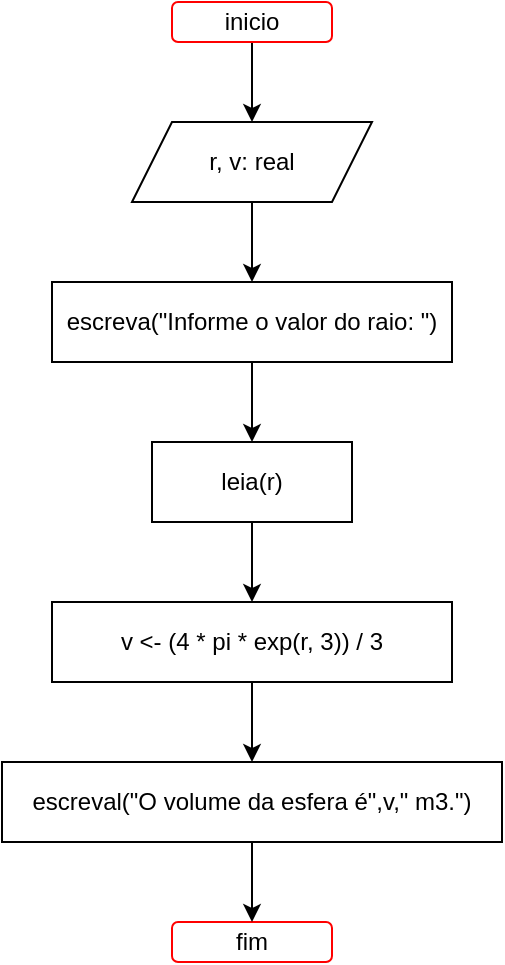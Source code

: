 <mxfile version="17.4.6" type="google" pages="6"><diagram id="C5RBs43oDa-KdzZeNtuy" name="questao-01"><mxGraphModel grid="1" page="1" gridSize="10" guides="1" tooltips="1" connect="1" arrows="1" fold="1" pageScale="1" pageWidth="827" pageHeight="1169" math="0" shadow="0"><root><mxCell id="WIyWlLk6GJQsqaUBKTNV-0"/><mxCell id="WIyWlLk6GJQsqaUBKTNV-1" parent="WIyWlLk6GJQsqaUBKTNV-0"/><mxCell id="iNs0gWnLttDyhXoZrqW7-1" style="edgeStyle=orthogonalEdgeStyle;rounded=0;orthogonalLoop=1;jettySize=auto;html=1;exitX=0.5;exitY=1;exitDx=0;exitDy=0;" edge="1" parent="WIyWlLk6GJQsqaUBKTNV-1" source="qiB1GUKLZjTqZVBtBzAV-0" target="qiB1GUKLZjTqZVBtBzAV-5"><mxGeometry relative="1" as="geometry"/></mxCell><mxCell id="qiB1GUKLZjTqZVBtBzAV-0" value="inicio" style="rounded=1;whiteSpace=wrap;html=1;hachureGap=4;strokeColor=#FF0000;" vertex="1" parent="WIyWlLk6GJQsqaUBKTNV-1"><mxGeometry x="373" y="100" width="80" height="20" as="geometry"/></mxCell><mxCell id="qiB1GUKLZjTqZVBtBzAV-1" value="fim" style="rounded=1;whiteSpace=wrap;html=1;hachureGap=4;strokeColor=#FF0000;" vertex="1" parent="WIyWlLk6GJQsqaUBKTNV-1"><mxGeometry x="373" y="560" width="80" height="20" as="geometry"/></mxCell><mxCell id="iNs0gWnLttDyhXoZrqW7-2" style="edgeStyle=orthogonalEdgeStyle;rounded=0;orthogonalLoop=1;jettySize=auto;html=1;exitX=0.5;exitY=1;exitDx=0;exitDy=0;entryX=0.5;entryY=0;entryDx=0;entryDy=0;" edge="1" parent="WIyWlLk6GJQsqaUBKTNV-1" source="qiB1GUKLZjTqZVBtBzAV-4" target="qiB1GUKLZjTqZVBtBzAV-10"><mxGeometry relative="1" as="geometry"/></mxCell><mxCell id="qiB1GUKLZjTqZVBtBzAV-4" value="escreva(&quot;Informe o valor do raio: &quot;)" style="rounded=0;whiteSpace=wrap;html=1;hachureGap=4;strokeColor=#000000;" vertex="1" parent="WIyWlLk6GJQsqaUBKTNV-1"><mxGeometry x="313" y="240" width="200" height="40" as="geometry"/></mxCell><mxCell id="iNs0gWnLttDyhXoZrqW7-0" style="edgeStyle=orthogonalEdgeStyle;rounded=0;orthogonalLoop=1;jettySize=auto;html=1;exitX=0.5;exitY=1;exitDx=0;exitDy=0;" edge="1" parent="WIyWlLk6GJQsqaUBKTNV-1" source="qiB1GUKLZjTqZVBtBzAV-5" target="qiB1GUKLZjTqZVBtBzAV-4"><mxGeometry relative="1" as="geometry"/></mxCell><mxCell id="qiB1GUKLZjTqZVBtBzAV-5" value="r, v: real" style="shape=parallelogram;perimeter=parallelogramPerimeter;whiteSpace=wrap;html=1;fixedSize=1;hachureGap=4;strokeColor=#000000;" vertex="1" parent="WIyWlLk6GJQsqaUBKTNV-1"><mxGeometry x="353" y="160" width="120" height="40" as="geometry"/></mxCell><mxCell id="iNs0gWnLttDyhXoZrqW7-3" style="edgeStyle=orthogonalEdgeStyle;rounded=0;orthogonalLoop=1;jettySize=auto;html=1;exitX=0.5;exitY=1;exitDx=0;exitDy=0;entryX=0.5;entryY=0;entryDx=0;entryDy=0;" edge="1" parent="WIyWlLk6GJQsqaUBKTNV-1" source="qiB1GUKLZjTqZVBtBzAV-10" target="qiB1GUKLZjTqZVBtBzAV-12"><mxGeometry relative="1" as="geometry"/></mxCell><mxCell id="qiB1GUKLZjTqZVBtBzAV-10" value="leia(r)" style="rounded=0;whiteSpace=wrap;html=1;hachureGap=4;strokeColor=#000000;" vertex="1" parent="WIyWlLk6GJQsqaUBKTNV-1"><mxGeometry x="363" y="320" width="100" height="40" as="geometry"/></mxCell><mxCell id="iNs0gWnLttDyhXoZrqW7-4" style="edgeStyle=orthogonalEdgeStyle;rounded=0;orthogonalLoop=1;jettySize=auto;html=1;exitX=0.5;exitY=1;exitDx=0;exitDy=0;entryX=0.5;entryY=0;entryDx=0;entryDy=0;" edge="1" parent="WIyWlLk6GJQsqaUBKTNV-1" source="qiB1GUKLZjTqZVBtBzAV-12" target="qiB1GUKLZjTqZVBtBzAV-15"><mxGeometry relative="1" as="geometry"/></mxCell><mxCell id="qiB1GUKLZjTqZVBtBzAV-12" value="v &amp;lt;- (4 * pi * exp(r, 3)) / 3" style="whiteSpace=wrap;html=1;hachureGap=4;strokeColor=#000000;" vertex="1" parent="WIyWlLk6GJQsqaUBKTNV-1"><mxGeometry x="313" y="400" width="200" height="40" as="geometry"/></mxCell><mxCell id="iNs0gWnLttDyhXoZrqW7-5" style="edgeStyle=orthogonalEdgeStyle;rounded=0;orthogonalLoop=1;jettySize=auto;html=1;exitX=0.5;exitY=1;exitDx=0;exitDy=0;" edge="1" parent="WIyWlLk6GJQsqaUBKTNV-1" source="qiB1GUKLZjTqZVBtBzAV-15" target="qiB1GUKLZjTqZVBtBzAV-1"><mxGeometry relative="1" as="geometry"/></mxCell><mxCell id="qiB1GUKLZjTqZVBtBzAV-15" value="escreval(&quot;O volume da esfera é&quot;,v,&quot; m3.&quot;)" style="whiteSpace=wrap;html=1;hachureGap=4;strokeColor=#000000;" vertex="1" parent="WIyWlLk6GJQsqaUBKTNV-1"><mxGeometry x="288" y="480" width="250" height="40" as="geometry"/></mxCell></root></mxGraphModel></diagram><diagram id="p1gybZx5OOvRTJsN0n5y" name="questao-02"><mxGraphModel grid="1" page="0" gridSize="10" guides="1" tooltips="1" connect="1" arrows="1" fold="1" pageScale="1" pageWidth="827" pageHeight="1169" math="0" shadow="0"><root><mxCell id="0"/><mxCell id="1" parent="0"/><mxCell id="uOvVccew14KmHpDrwIGO-3" style="edgeStyle=orthogonalEdgeStyle;rounded=0;orthogonalLoop=1;jettySize=auto;html=1;exitX=0.5;exitY=1;exitDx=0;exitDy=0;" edge="1" parent="1" source="hffRkVX5MC8K4odUeFTc-2" target="hffRkVX5MC8K4odUeFTc-7"><mxGeometry relative="1" as="geometry"/></mxCell><mxCell id="hffRkVX5MC8K4odUeFTc-2" value="inicio" style="rounded=1;whiteSpace=wrap;html=1;hachureGap=4;strokeColor=#FF0000;" vertex="1" parent="1"><mxGeometry x="373" y="100" width="80" height="20" as="geometry"/></mxCell><mxCell id="hffRkVX5MC8K4odUeFTc-3" value="fim" style="rounded=1;whiteSpace=wrap;html=1;hachureGap=4;strokeColor=#FF0000;" vertex="1" parent="1"><mxGeometry x="373" y="780" width="80" height="20" as="geometry"/></mxCell><mxCell id="uOvVccew14KmHpDrwIGO-1" style="edgeStyle=orthogonalEdgeStyle;rounded=0;orthogonalLoop=1;jettySize=auto;html=1;exitX=0.5;exitY=1;exitDx=0;exitDy=0;" edge="1" parent="1" source="hffRkVX5MC8K4odUeFTc-5" target="hffRkVX5MC8K4odUeFTc-9"><mxGeometry relative="1" as="geometry"/></mxCell><mxCell id="hffRkVX5MC8K4odUeFTc-5" value="escreva(&quot;X1= &quot;)" style="rounded=0;whiteSpace=wrap;html=1;hachureGap=4;strokeColor=#000000;" vertex="1" parent="1"><mxGeometry x="353" y="230" width="120" height="20" as="geometry"/></mxCell><mxCell id="uOvVccew14KmHpDrwIGO-2" style="edgeStyle=orthogonalEdgeStyle;rounded=0;orthogonalLoop=1;jettySize=auto;html=1;exitX=0.5;exitY=1;exitDx=0;exitDy=0;" edge="1" parent="1" source="hffRkVX5MC8K4odUeFTc-7" target="hffRkVX5MC8K4odUeFTc-5"><mxGeometry relative="1" as="geometry"/></mxCell><mxCell id="hffRkVX5MC8K4odUeFTc-7" value="x1, x2, y1, y2, d: real" style="shape=parallelogram;perimeter=parallelogramPerimeter;whiteSpace=wrap;html=1;fixedSize=1;hachureGap=4;strokeColor=#000000;" vertex="1" parent="1"><mxGeometry x="313" y="160" width="200" height="40" as="geometry"/></mxCell><mxCell id="uOvVccew14KmHpDrwIGO-4" style="edgeStyle=orthogonalEdgeStyle;rounded=0;orthogonalLoop=1;jettySize=auto;html=1;exitX=0.5;exitY=1;exitDx=0;exitDy=0;" edge="1" parent="1" source="hffRkVX5MC8K4odUeFTc-9" target="hffRkVX5MC8K4odUeFTc-15"><mxGeometry relative="1" as="geometry"/></mxCell><mxCell id="hffRkVX5MC8K4odUeFTc-9" value="leia(x1)" style="rounded=0;whiteSpace=wrap;html=1;hachureGap=4;strokeColor=#000000;" vertex="1" parent="1"><mxGeometry x="363" y="280" width="100" height="20" as="geometry"/></mxCell><mxCell id="uOvVccew14KmHpDrwIGO-12" style="edgeStyle=orthogonalEdgeStyle;rounded=0;orthogonalLoop=1;jettySize=auto;html=1;exitX=0.5;exitY=1;exitDx=0;exitDy=0;entryX=0.5;entryY=0;entryDx=0;entryDy=0;" edge="1" parent="1" source="hffRkVX5MC8K4odUeFTc-11" target="hffRkVX5MC8K4odUeFTc-13"><mxGeometry relative="1" as="geometry"/></mxCell><mxCell id="hffRkVX5MC8K4odUeFTc-11" value="d &amp;lt;- raizq(exp(x2-x1),2) * exp(y2-y1,2))" style="whiteSpace=wrap;html=1;hachureGap=4;strokeColor=#000000;" vertex="1" parent="1"><mxGeometry x="299" y="630" width="230" height="40" as="geometry"/></mxCell><mxCell id="uOvVccew14KmHpDrwIGO-13" style="edgeStyle=orthogonalEdgeStyle;rounded=0;orthogonalLoop=1;jettySize=auto;html=1;exitX=0.5;exitY=1;exitDx=0;exitDy=0;entryX=0.5;entryY=0;entryDx=0;entryDy=0;" edge="1" parent="1" source="hffRkVX5MC8K4odUeFTc-13" target="hffRkVX5MC8K4odUeFTc-3"><mxGeometry relative="1" as="geometry"/></mxCell><mxCell id="hffRkVX5MC8K4odUeFTc-13" value="escreval(&quot;A distancia entre os pontos é&quot;,d,&quot; metros.&quot;)" style="whiteSpace=wrap;html=1;hachureGap=4;strokeColor=#000000;" vertex="1" parent="1"><mxGeometry x="265.25" y="700" width="295.5" height="40" as="geometry"/></mxCell><mxCell id="uOvVccew14KmHpDrwIGO-6" style="edgeStyle=orthogonalEdgeStyle;rounded=0;orthogonalLoop=1;jettySize=auto;html=1;exitX=0.5;exitY=1;exitDx=0;exitDy=0;" edge="1" parent="1" source="hffRkVX5MC8K4odUeFTc-15" target="hffRkVX5MC8K4odUeFTc-16"><mxGeometry relative="1" as="geometry"/></mxCell><mxCell id="hffRkVX5MC8K4odUeFTc-15" value="escreva(&quot;Y1= &quot;)" style="rounded=0;whiteSpace=wrap;html=1;hachureGap=4;strokeColor=#000000;" vertex="1" parent="1"><mxGeometry x="353" y="330" width="120" height="20" as="geometry"/></mxCell><mxCell id="uOvVccew14KmHpDrwIGO-7" style="edgeStyle=orthogonalEdgeStyle;rounded=0;orthogonalLoop=1;jettySize=auto;html=1;exitX=0.5;exitY=1;exitDx=0;exitDy=0;entryX=0.5;entryY=0;entryDx=0;entryDy=0;" edge="1" parent="1" source="hffRkVX5MC8K4odUeFTc-16" target="hffRkVX5MC8K4odUeFTc-19"><mxGeometry relative="1" as="geometry"/></mxCell><mxCell id="hffRkVX5MC8K4odUeFTc-16" value="leia(y1)" style="rounded=0;whiteSpace=wrap;html=1;hachureGap=4;strokeColor=#000000;" vertex="1" parent="1"><mxGeometry x="363" y="380" width="100" height="20" as="geometry"/></mxCell><mxCell id="uOvVccew14KmHpDrwIGO-8" style="edgeStyle=orthogonalEdgeStyle;rounded=0;orthogonalLoop=1;jettySize=auto;html=1;exitX=0.5;exitY=1;exitDx=0;exitDy=0;entryX=0.5;entryY=0;entryDx=0;entryDy=0;" edge="1" parent="1" source="hffRkVX5MC8K4odUeFTc-19" target="hffRkVX5MC8K4odUeFTc-20"><mxGeometry relative="1" as="geometry"/></mxCell><mxCell id="hffRkVX5MC8K4odUeFTc-19" value="escreva(&quot;X2= &quot;)" style="rounded=0;whiteSpace=wrap;html=1;hachureGap=4;strokeColor=#000000;" vertex="1" parent="1"><mxGeometry x="353" y="430" width="120" height="20" as="geometry"/></mxCell><mxCell id="uOvVccew14KmHpDrwIGO-9" style="edgeStyle=orthogonalEdgeStyle;rounded=0;orthogonalLoop=1;jettySize=auto;html=1;exitX=0.5;exitY=1;exitDx=0;exitDy=0;entryX=0.5;entryY=0;entryDx=0;entryDy=0;" edge="1" parent="1" source="hffRkVX5MC8K4odUeFTc-20" target="hffRkVX5MC8K4odUeFTc-22"><mxGeometry relative="1" as="geometry"/></mxCell><mxCell id="hffRkVX5MC8K4odUeFTc-20" value="leia(x2)" style="rounded=0;whiteSpace=wrap;html=1;hachureGap=4;strokeColor=#000000;" vertex="1" parent="1"><mxGeometry x="364" y="480" width="100" height="20" as="geometry"/></mxCell><mxCell id="uOvVccew14KmHpDrwIGO-10" style="edgeStyle=orthogonalEdgeStyle;rounded=0;orthogonalLoop=1;jettySize=auto;html=1;exitX=0.5;exitY=1;exitDx=0;exitDy=0;entryX=0.5;entryY=0;entryDx=0;entryDy=0;" edge="1" parent="1" source="hffRkVX5MC8K4odUeFTc-22" target="hffRkVX5MC8K4odUeFTc-23"><mxGeometry relative="1" as="geometry"/></mxCell><mxCell id="hffRkVX5MC8K4odUeFTc-22" value="escreva(&quot;Y2= &quot;)" style="rounded=0;whiteSpace=wrap;html=1;hachureGap=4;strokeColor=#000000;" vertex="1" parent="1"><mxGeometry x="353" y="530" width="120" height="20" as="geometry"/></mxCell><mxCell id="uOvVccew14KmHpDrwIGO-11" style="edgeStyle=orthogonalEdgeStyle;rounded=0;orthogonalLoop=1;jettySize=auto;html=1;exitX=0.5;exitY=1;exitDx=0;exitDy=0;" edge="1" parent="1" source="hffRkVX5MC8K4odUeFTc-23" target="hffRkVX5MC8K4odUeFTc-11"><mxGeometry relative="1" as="geometry"/></mxCell><mxCell id="hffRkVX5MC8K4odUeFTc-23" value="leia(y2)" style="rounded=0;whiteSpace=wrap;html=1;hachureGap=4;strokeColor=#000000;" vertex="1" parent="1"><mxGeometry x="364" y="580" width="100" height="20" as="geometry"/></mxCell></root></mxGraphModel></diagram><diagram name="questão-03" id="aH0vdqoW5ja5pd_d9oUg"><mxGraphModel grid="1" page="0" gridSize="10" guides="1" tooltips="1" connect="1" arrows="1" fold="1" pageScale="1" pageWidth="827" pageHeight="1169" math="0" shadow="0"><root><mxCell id="8OxRot73isCi2qDWJBGu-0"/><mxCell id="8OxRot73isCi2qDWJBGu-1" parent="8OxRot73isCi2qDWJBGu-0"/><mxCell id="7R6jcaCbEXPdoNOJeLwe-1" style="edgeStyle=orthogonalEdgeStyle;rounded=0;orthogonalLoop=1;jettySize=auto;html=1;exitX=0.5;exitY=1;exitDx=0;exitDy=0;entryX=0.5;entryY=0;entryDx=0;entryDy=0;" edge="1" parent="8OxRot73isCi2qDWJBGu-1" source="8OxRot73isCi2qDWJBGu-3" target="8OxRot73isCi2qDWJBGu-8"><mxGeometry relative="1" as="geometry"/></mxCell><mxCell id="8OxRot73isCi2qDWJBGu-3" value="inicio" style="rounded=1;whiteSpace=wrap;html=1;hachureGap=4;strokeColor=#FF0000;" vertex="1" parent="8OxRot73isCi2qDWJBGu-1"><mxGeometry x="374" y="100" width="80" height="20" as="geometry"/></mxCell><mxCell id="8OxRot73isCi2qDWJBGu-4" value="fim" style="rounded=1;whiteSpace=wrap;html=1;hachureGap=4;strokeColor=#FF0000;" vertex="1" parent="8OxRot73isCi2qDWJBGu-1"><mxGeometry x="455" y="720" width="80" height="20" as="geometry"/></mxCell><mxCell id="7R6jcaCbEXPdoNOJeLwe-2" style="edgeStyle=orthogonalEdgeStyle;rounded=0;orthogonalLoop=1;jettySize=auto;html=1;exitX=0.5;exitY=1;exitDx=0;exitDy=0;" edge="1" parent="8OxRot73isCi2qDWJBGu-1" source="8OxRot73isCi2qDWJBGu-6" target="MoJ5gp-sytTd5t7AVpEc-0"><mxGeometry relative="1" as="geometry"><mxPoint x="413" y="270" as="targetPoint"/></mxGeometry></mxCell><mxCell id="8OxRot73isCi2qDWJBGu-6" value="leia(a,b,c)" style="rounded=0;whiteSpace=wrap;html=1;hachureGap=4;strokeColor=#000000;" vertex="1" parent="8OxRot73isCi2qDWJBGu-1"><mxGeometry x="354" y="230" width="120" height="20" as="geometry"/></mxCell><mxCell id="7R6jcaCbEXPdoNOJeLwe-0" value="" style="edgeStyle=orthogonalEdgeStyle;rounded=0;orthogonalLoop=1;jettySize=auto;html=1;" edge="1" parent="8OxRot73isCi2qDWJBGu-1" source="8OxRot73isCi2qDWJBGu-8" target="8OxRot73isCi2qDWJBGu-6"><mxGeometry relative="1" as="geometry"/></mxCell><mxCell id="8OxRot73isCi2qDWJBGu-8" value="a, b, c: real" style="shape=parallelogram;perimeter=parallelogramPerimeter;whiteSpace=wrap;html=1;fixedSize=1;hachureGap=4;strokeColor=#000000;" vertex="1" parent="8OxRot73isCi2qDWJBGu-1"><mxGeometry x="341" y="160" width="146" height="40" as="geometry"/></mxCell><mxCell id="7R6jcaCbEXPdoNOJeLwe-3" value="SIM" style="edgeStyle=orthogonalEdgeStyle;rounded=0;orthogonalLoop=1;jettySize=auto;html=1;exitX=1;exitY=0.5;exitDx=0;exitDy=0;entryX=0.5;entryY=0;entryDx=0;entryDy=0;" edge="1" parent="8OxRot73isCi2qDWJBGu-1" source="MoJ5gp-sytTd5t7AVpEc-0" target="MoJ5gp-sytTd5t7AVpEc-3"><mxGeometry relative="1" as="geometry"/></mxCell><mxCell id="7R6jcaCbEXPdoNOJeLwe-4" value="NÃO" style="edgeStyle=orthogonalEdgeStyle;rounded=0;orthogonalLoop=1;jettySize=auto;html=1;exitX=0;exitY=0.5;exitDx=0;exitDy=0;" edge="1" parent="8OxRot73isCi2qDWJBGu-1" source="MoJ5gp-sytTd5t7AVpEc-0" target="MoJ5gp-sytTd5t7AVpEc-6"><mxGeometry x="-0.416" relative="1" as="geometry"><mxPoint x="170" y="430" as="targetPoint"/><mxPoint as="offset"/></mxGeometry></mxCell><mxCell id="MoJ5gp-sytTd5t7AVpEc-0" value="a &amp;lt; (b + c) &lt;br&gt;e&amp;nbsp;&lt;br&gt;b &amp;lt; (a + c) &lt;br&gt;e&amp;nbsp;&lt;br&gt;c &amp;lt; (a + b)" style="rhombus;whiteSpace=wrap;html=1;hachureGap=4;strokeColor=#000000;" vertex="1" parent="8OxRot73isCi2qDWJBGu-1"><mxGeometry x="334" y="280" width="160" height="110" as="geometry"/></mxCell><mxCell id="7R6jcaCbEXPdoNOJeLwe-6" value="NÃO" style="edgeStyle=orthogonalEdgeStyle;rounded=0;orthogonalLoop=1;jettySize=auto;html=1;exitX=0;exitY=0.5;exitDx=0;exitDy=0;" edge="1" parent="8OxRot73isCi2qDWJBGu-1" source="MoJ5gp-sytTd5t7AVpEc-3" target="7R6jcaCbEXPdoNOJeLwe-5"><mxGeometry x="-0.429" relative="1" as="geometry"><mxPoint as="offset"/></mxGeometry></mxCell><mxCell id="7R6jcaCbEXPdoNOJeLwe-8" value="SIM" style="edgeStyle=orthogonalEdgeStyle;rounded=0;orthogonalLoop=1;jettySize=auto;html=1;exitX=1;exitY=0.5;exitDx=0;exitDy=0;entryX=0.5;entryY=0;entryDx=0;entryDy=0;" edge="1" parent="8OxRot73isCi2qDWJBGu-1" source="MoJ5gp-sytTd5t7AVpEc-3" target="7R6jcaCbEXPdoNOJeLwe-7"><mxGeometry relative="1" as="geometry"/></mxCell><mxCell id="MoJ5gp-sytTd5t7AVpEc-3" value="a = b&lt;br&gt;e&amp;nbsp;&lt;br&gt;b = c" style="rhombus;whiteSpace=wrap;html=1;hachureGap=4;strokeColor=#000000;" vertex="1" parent="8OxRot73isCi2qDWJBGu-1"><mxGeometry x="560" y="400" width="130" height="80" as="geometry"/></mxCell><mxCell id="7R6jcaCbEXPdoNOJeLwe-16" style="edgeStyle=orthogonalEdgeStyle;rounded=0;orthogonalLoop=1;jettySize=auto;html=1;exitX=0.5;exitY=1;exitDx=0;exitDy=0;entryX=0;entryY=0.5;entryDx=0;entryDy=0;" edge="1" parent="8OxRot73isCi2qDWJBGu-1" source="MoJ5gp-sytTd5t7AVpEc-6" target="8OxRot73isCi2qDWJBGu-4"><mxGeometry relative="1" as="geometry"/></mxCell><mxCell id="MoJ5gp-sytTd5t7AVpEc-6" value="escreval(&quot;Não é triangulo&quot;)" style="whiteSpace=wrap;html=1;hachureGap=4;strokeColor=#000000;" vertex="1" parent="8OxRot73isCi2qDWJBGu-1"><mxGeometry x="134" y="410" width="180" height="40" as="geometry"/></mxCell><mxCell id="7R6jcaCbEXPdoNOJeLwe-10" value="SIM" style="edgeStyle=orthogonalEdgeStyle;rounded=0;orthogonalLoop=1;jettySize=auto;html=1;exitX=1;exitY=0.5;exitDx=0;exitDy=0;" edge="1" parent="8OxRot73isCi2qDWJBGu-1" source="7R6jcaCbEXPdoNOJeLwe-5" target="7R6jcaCbEXPdoNOJeLwe-9"><mxGeometry x="-0.31" relative="1" as="geometry"><mxPoint as="offset"/></mxGeometry></mxCell><mxCell id="7R6jcaCbEXPdoNOJeLwe-12" value="NÃO" style="edgeStyle=orthogonalEdgeStyle;rounded=0;orthogonalLoop=1;jettySize=auto;html=1;exitX=0;exitY=0.5;exitDx=0;exitDy=0;entryX=0.5;entryY=0;entryDx=0;entryDy=0;" edge="1" parent="8OxRot73isCi2qDWJBGu-1" source="7R6jcaCbEXPdoNOJeLwe-5" target="7R6jcaCbEXPdoNOJeLwe-11"><mxGeometry x="-0.355" relative="1" as="geometry"><mxPoint as="offset"/></mxGeometry></mxCell><mxCell id="7R6jcaCbEXPdoNOJeLwe-5" value="a = b&lt;br&gt;ou&lt;br&gt;a = c&lt;br&gt;ou&lt;br&gt;c = b" style="rhombus;whiteSpace=wrap;html=1;hachureGap=4;strokeColor=#000000;" vertex="1" parent="8OxRot73isCi2qDWJBGu-1"><mxGeometry x="430" y="480" width="130" height="110" as="geometry"/></mxCell><mxCell id="7R6jcaCbEXPdoNOJeLwe-15" style="edgeStyle=orthogonalEdgeStyle;rounded=0;orthogonalLoop=1;jettySize=auto;html=1;exitX=0.5;exitY=1;exitDx=0;exitDy=0;entryX=1;entryY=0.5;entryDx=0;entryDy=0;" edge="1" parent="8OxRot73isCi2qDWJBGu-1" source="7R6jcaCbEXPdoNOJeLwe-7" target="8OxRot73isCi2qDWJBGu-4"><mxGeometry relative="1" as="geometry"/></mxCell><mxCell id="7R6jcaCbEXPdoNOJeLwe-7" value="escreval(&quot;Triangulo equilatero&quot;)" style="whiteSpace=wrap;html=1;hachureGap=4;strokeColor=#000000;" vertex="1" parent="8OxRot73isCi2qDWJBGu-1"><mxGeometry x="720" y="480" width="180" height="40" as="geometry"/></mxCell><mxCell id="7R6jcaCbEXPdoNOJeLwe-14" style="edgeStyle=orthogonalEdgeStyle;rounded=0;orthogonalLoop=1;jettySize=auto;html=1;exitX=0.5;exitY=1;exitDx=0;exitDy=0;entryX=0.75;entryY=0;entryDx=0;entryDy=0;" edge="1" parent="8OxRot73isCi2qDWJBGu-1" source="7R6jcaCbEXPdoNOJeLwe-9" target="8OxRot73isCi2qDWJBGu-4"><mxGeometry relative="1" as="geometry"><mxPoint x="590" y="690" as="targetPoint"/></mxGeometry></mxCell><mxCell id="7R6jcaCbEXPdoNOJeLwe-9" value="escreval(&quot;Triangulo isoceles&quot;)" style="whiteSpace=wrap;html=1;hachureGap=4;strokeColor=#000000;" vertex="1" parent="8OxRot73isCi2qDWJBGu-1"><mxGeometry x="560" y="600" width="180" height="40" as="geometry"/></mxCell><mxCell id="7R6jcaCbEXPdoNOJeLwe-13" style="edgeStyle=orthogonalEdgeStyle;rounded=0;orthogonalLoop=1;jettySize=auto;html=1;exitX=0.5;exitY=1;exitDx=0;exitDy=0;entryX=0.25;entryY=0;entryDx=0;entryDy=0;" edge="1" parent="8OxRot73isCi2qDWJBGu-1" source="7R6jcaCbEXPdoNOJeLwe-11" target="8OxRot73isCi2qDWJBGu-4"><mxGeometry relative="1" as="geometry"/></mxCell><mxCell id="7R6jcaCbEXPdoNOJeLwe-11" value="escreval(&quot;Triangulo escaleno&quot;)" style="whiteSpace=wrap;html=1;hachureGap=4;strokeColor=#000000;" vertex="1" parent="8OxRot73isCi2qDWJBGu-1"><mxGeometry x="250" y="600" width="180" height="40" as="geometry"/></mxCell></root></mxGraphModel></diagram><diagram id="6cUgMT7froO8ceDf_KCm" name="questão-04"><mxGraphModel grid="1" page="0" gridSize="10" guides="1" tooltips="1" connect="1" arrows="1" fold="1" pageScale="1" pageWidth="827" pageHeight="1169" math="0" shadow="0"><root><mxCell id="0"/><mxCell id="1" parent="0"/><mxCell id="oZoYUTgUj_d6CpA7cVT5-109" style="edgeStyle=orthogonalEdgeStyle;rounded=0;orthogonalLoop=1;jettySize=auto;html=1;exitX=0.5;exitY=1;exitDx=0;exitDy=0;entryX=0.5;entryY=0;entryDx=0;entryDy=0;" edge="1" parent="1" source="wEpYRwbVQ25gGgNbF5RP-2" target="wEpYRwbVQ25gGgNbF5RP-7"><mxGeometry relative="1" as="geometry"/></mxCell><mxCell id="wEpYRwbVQ25gGgNbF5RP-2" value="inicio" style="rounded=1;whiteSpace=wrap;html=1;hachureGap=4;strokeColor=#FF0000;" vertex="1" parent="1"><mxGeometry x="-18" y="220" width="80" height="20" as="geometry"/></mxCell><mxCell id="wEpYRwbVQ25gGgNbF5RP-3" value="fim" style="rounded=1;whiteSpace=wrap;html=1;hachureGap=4;strokeColor=#FF0000;" vertex="1" parent="1"><mxGeometry x="1220" y="1445" width="80" height="20" as="geometry"/></mxCell><mxCell id="oZoYUTgUj_d6CpA7cVT5-106" style="edgeStyle=orthogonalEdgeStyle;rounded=0;orthogonalLoop=1;jettySize=auto;html=1;exitX=0.5;exitY=1;exitDx=0;exitDy=0;" edge="1" parent="1" source="wEpYRwbVQ25gGgNbF5RP-5" target="wEpYRwbVQ25gGgNbF5RP-9"><mxGeometry relative="1" as="geometry"/></mxCell><mxCell id="wEpYRwbVQ25gGgNbF5RP-5" value="escreva(&quot;1º valor: &quot;)" style="rounded=0;whiteSpace=wrap;html=1;hachureGap=4;strokeColor=#000000;" vertex="1" parent="1"><mxGeometry x="-38" y="340" width="120" height="20" as="geometry"/></mxCell><mxCell id="oZoYUTgUj_d6CpA7cVT5-108" style="edgeStyle=orthogonalEdgeStyle;rounded=0;orthogonalLoop=1;jettySize=auto;html=1;exitX=0.5;exitY=1;exitDx=0;exitDy=0;entryX=0.5;entryY=0;entryDx=0;entryDy=0;" edge="1" parent="1" source="wEpYRwbVQ25gGgNbF5RP-7" target="wEpYRwbVQ25gGgNbF5RP-5"><mxGeometry relative="1" as="geometry"/></mxCell><mxCell id="wEpYRwbVQ25gGgNbF5RP-7" value="v1, v2, v3, v4, v5: real&lt;br&gt;p1, p2, p3, p4, p5: real&lt;br&gt;maior, menor, med_a, med_p: real" style="shape=parallelogram;perimeter=parallelogramPerimeter;whiteSpace=wrap;html=1;fixedSize=1;hachureGap=4;strokeColor=#000000;" vertex="1" parent="1"><mxGeometry x="-88" y="270" width="220" height="50" as="geometry"/></mxCell><mxCell id="oZoYUTgUj_d6CpA7cVT5-105" style="edgeStyle=orthogonalEdgeStyle;rounded=0;orthogonalLoop=1;jettySize=auto;html=1;exitX=0.5;exitY=1;exitDx=0;exitDy=0;entryX=0.5;entryY=0;entryDx=0;entryDy=0;" edge="1" parent="1" source="wEpYRwbVQ25gGgNbF5RP-9" target="wEpYRwbVQ25gGgNbF5RP-15"><mxGeometry relative="1" as="geometry"/></mxCell><mxCell id="wEpYRwbVQ25gGgNbF5RP-9" value="leia(v1)" style="rounded=0;whiteSpace=wrap;html=1;hachureGap=4;strokeColor=#000000;" vertex="1" parent="1"><mxGeometry x="-28" y="380" width="100" height="20" as="geometry"/></mxCell><mxCell id="oZoYUTgUj_d6CpA7cVT5-92" style="edgeStyle=orthogonalEdgeStyle;rounded=0;orthogonalLoop=1;jettySize=auto;html=1;exitX=0.5;exitY=1;exitDx=0;exitDy=0;" edge="1" parent="1" source="wEpYRwbVQ25gGgNbF5RP-11" target="oZoYUTgUj_d6CpA7cVT5-90"><mxGeometry relative="1" as="geometry"/></mxCell><mxCell id="wEpYRwbVQ25gGgNbF5RP-11" value="escreval(&quot;Maior valor: &quot;, maior)" style="whiteSpace=wrap;html=1;hachureGap=4;strokeColor=#000000;" vertex="1" parent="1"><mxGeometry x="1155" y="1120" width="210" height="40" as="geometry"/></mxCell><mxCell id="oZoYUTgUj_d6CpA7cVT5-104" style="edgeStyle=orthogonalEdgeStyle;rounded=0;orthogonalLoop=1;jettySize=auto;html=1;exitX=0.5;exitY=1;exitDx=0;exitDy=0;entryX=0.5;entryY=0;entryDx=0;entryDy=0;" edge="1" parent="1" source="wEpYRwbVQ25gGgNbF5RP-15" target="wEpYRwbVQ25gGgNbF5RP-17"><mxGeometry relative="1" as="geometry"/></mxCell><mxCell id="wEpYRwbVQ25gGgNbF5RP-15" value="escreva(&quot;2º valor: &quot;)" style="rounded=0;whiteSpace=wrap;html=1;hachureGap=4;strokeColor=#000000;" vertex="1" parent="1"><mxGeometry x="-38" y="420" width="120" height="20" as="geometry"/></mxCell><mxCell id="oZoYUTgUj_d6CpA7cVT5-103" style="edgeStyle=orthogonalEdgeStyle;rounded=0;orthogonalLoop=1;jettySize=auto;html=1;exitX=0.5;exitY=1;exitDx=0;exitDy=0;" edge="1" parent="1" source="wEpYRwbVQ25gGgNbF5RP-17" target="wEpYRwbVQ25gGgNbF5RP-19"><mxGeometry relative="1" as="geometry"/></mxCell><mxCell id="wEpYRwbVQ25gGgNbF5RP-17" value="leia(v2)" style="rounded=0;whiteSpace=wrap;html=1;hachureGap=4;strokeColor=#000000;" vertex="1" parent="1"><mxGeometry x="-28" y="460" width="100" height="20" as="geometry"/></mxCell><mxCell id="oZoYUTgUj_d6CpA7cVT5-102" style="edgeStyle=orthogonalEdgeStyle;rounded=0;orthogonalLoop=1;jettySize=auto;html=1;exitX=0.5;exitY=1;exitDx=0;exitDy=0;entryX=0.5;entryY=0;entryDx=0;entryDy=0;" edge="1" parent="1" source="wEpYRwbVQ25gGgNbF5RP-19" target="wEpYRwbVQ25gGgNbF5RP-21"><mxGeometry relative="1" as="geometry"/></mxCell><mxCell id="wEpYRwbVQ25gGgNbF5RP-19" value="escreva(&quot;3º valor: &quot;)" style="rounded=0;whiteSpace=wrap;html=1;hachureGap=4;strokeColor=#000000;" vertex="1" parent="1"><mxGeometry x="-38" y="500" width="120" height="20" as="geometry"/></mxCell><mxCell id="oZoYUTgUj_d6CpA7cVT5-101" style="edgeStyle=orthogonalEdgeStyle;rounded=0;orthogonalLoop=1;jettySize=auto;html=1;exitX=0.5;exitY=1;exitDx=0;exitDy=0;entryX=0.5;entryY=0;entryDx=0;entryDy=0;" edge="1" parent="1" source="wEpYRwbVQ25gGgNbF5RP-21" target="wEpYRwbVQ25gGgNbF5RP-23"><mxGeometry relative="1" as="geometry"/></mxCell><mxCell id="wEpYRwbVQ25gGgNbF5RP-21" value="leia(v3)" style="rounded=0;whiteSpace=wrap;html=1;hachureGap=4;strokeColor=#000000;" vertex="1" parent="1"><mxGeometry x="-28" y="540" width="100" height="20" as="geometry"/></mxCell><mxCell id="kk1YQSW6Nju91UFnlm2g-6" style="edgeStyle=orthogonalEdgeStyle;rounded=0;orthogonalLoop=1;jettySize=auto;html=1;exitX=0.5;exitY=1;exitDx=0;exitDy=0;entryX=0.5;entryY=0;entryDx=0;entryDy=0;" edge="1" parent="1" source="wEpYRwbVQ25gGgNbF5RP-23" target="wEpYRwbVQ25gGgNbF5RP-25"><mxGeometry relative="1" as="geometry"/></mxCell><mxCell id="wEpYRwbVQ25gGgNbF5RP-23" value="escreva(&quot;4º valor: &quot;)" style="rounded=0;whiteSpace=wrap;html=1;hachureGap=4;strokeColor=#000000;" vertex="1" parent="1"><mxGeometry x="-38" y="580" width="120" height="20" as="geometry"/></mxCell><mxCell id="oZoYUTgUj_d6CpA7cVT5-99" style="edgeStyle=orthogonalEdgeStyle;rounded=0;orthogonalLoop=1;jettySize=auto;html=1;exitX=0.5;exitY=1;exitDx=0;exitDy=0;" edge="1" parent="1" source="wEpYRwbVQ25gGgNbF5RP-25" target="wEpYRwbVQ25gGgNbF5RP-27"><mxGeometry relative="1" as="geometry"/></mxCell><mxCell id="wEpYRwbVQ25gGgNbF5RP-25" value="leia(v4)" style="rounded=0;whiteSpace=wrap;html=1;hachureGap=4;strokeColor=#000000;" vertex="1" parent="1"><mxGeometry x="-28" y="620" width="100" height="20" as="geometry"/></mxCell><mxCell id="kk1YQSW6Nju91UFnlm2g-7" style="edgeStyle=orthogonalEdgeStyle;rounded=0;orthogonalLoop=1;jettySize=auto;html=1;exitX=0.5;exitY=1;exitDx=0;exitDy=0;entryX=0.5;entryY=0;entryDx=0;entryDy=0;" edge="1" parent="1" source="wEpYRwbVQ25gGgNbF5RP-27" target="wEpYRwbVQ25gGgNbF5RP-28"><mxGeometry relative="1" as="geometry"/></mxCell><mxCell id="wEpYRwbVQ25gGgNbF5RP-27" value="escreva(&quot;5º valor: &quot;)" style="rounded=0;whiteSpace=wrap;html=1;hachureGap=4;strokeColor=#000000;" vertex="1" parent="1"><mxGeometry x="-38" y="660" width="120" height="20" as="geometry"/></mxCell><mxCell id="oZoYUTgUj_d6CpA7cVT5-64" style="edgeStyle=orthogonalEdgeStyle;rounded=0;orthogonalLoop=1;jettySize=auto;html=1;exitX=0.5;exitY=1;exitDx=0;exitDy=0;entryX=0.5;entryY=0;entryDx=0;entryDy=0;" edge="1" parent="1" source="wEpYRwbVQ25gGgNbF5RP-28" target="oZoYUTgUj_d6CpA7cVT5-44"><mxGeometry relative="1" as="geometry"/></mxCell><mxCell id="wEpYRwbVQ25gGgNbF5RP-28" value="leia(v5)" style="rounded=0;whiteSpace=wrap;html=1;hachureGap=4;strokeColor=#000000;" vertex="1" parent="1"><mxGeometry x="-28" y="700" width="100" height="20" as="geometry"/></mxCell><mxCell id="oZoYUTgUj_d6CpA7cVT5-65" style="edgeStyle=orthogonalEdgeStyle;rounded=0;orthogonalLoop=1;jettySize=auto;html=1;exitX=1;exitY=0.5;exitDx=0;exitDy=0;entryX=0.5;entryY=0;entryDx=0;entryDy=0;" edge="1" parent="1" source="wEpYRwbVQ25gGgNbF5RP-31" target="oZoYUTgUj_d6CpA7cVT5-18"><mxGeometry relative="1" as="geometry"/></mxCell><mxCell id="wEpYRwbVQ25gGgNbF5RP-31" value="maior &amp;lt;- v1" style="whiteSpace=wrap;html=1;hachureGap=4;strokeColor=#d79b00;fillColor=#ffe6cc;" vertex="1" parent="1"><mxGeometry x="233" y="800" width="120" height="40" as="geometry"/></mxCell><mxCell id="oZoYUTgUj_d6CpA7cVT5-67" style="edgeStyle=orthogonalEdgeStyle;rounded=0;orthogonalLoop=1;jettySize=auto;html=1;exitX=1;exitY=0.5;exitDx=0;exitDy=0;entryX=0.5;entryY=0;entryDx=0;entryDy=0;" edge="1" parent="1" source="wEpYRwbVQ25gGgNbF5RP-36" target="oZoYUTgUj_d6CpA7cVT5-18"><mxGeometry relative="1" as="geometry"/></mxCell><mxCell id="wEpYRwbVQ25gGgNbF5RP-36" value="maior &amp;lt;- v2" style="whiteSpace=wrap;html=1;hachureGap=4;strokeColor=#d79b00;fillColor=#ffe6cc;" vertex="1" parent="1"><mxGeometry x="233" y="970" width="120" height="40" as="geometry"/></mxCell><mxCell id="oZoYUTgUj_d6CpA7cVT5-68" style="edgeStyle=orthogonalEdgeStyle;rounded=0;orthogonalLoop=1;jettySize=auto;html=1;exitX=1;exitY=0.5;exitDx=0;exitDy=0;entryX=0.5;entryY=0;entryDx=0;entryDy=0;" edge="1" parent="1" source="oZoYUTgUj_d6CpA7cVT5-5" target="oZoYUTgUj_d6CpA7cVT5-18"><mxGeometry relative="1" as="geometry"/></mxCell><mxCell id="oZoYUTgUj_d6CpA7cVT5-5" value="maior &amp;lt;- v3" style="whiteSpace=wrap;html=1;hachureGap=4;strokeColor=#d79b00;fillColor=#ffe6cc;" vertex="1" parent="1"><mxGeometry x="233" y="1150" width="120" height="40" as="geometry"/></mxCell><mxCell id="oZoYUTgUj_d6CpA7cVT5-72" style="edgeStyle=orthogonalEdgeStyle;rounded=0;orthogonalLoop=1;jettySize=auto;html=1;exitX=1;exitY=0.5;exitDx=0;exitDy=0;entryX=0.5;entryY=0;entryDx=0;entryDy=0;" edge="1" parent="1" source="oZoYUTgUj_d6CpA7cVT5-8" target="oZoYUTgUj_d6CpA7cVT5-18"><mxGeometry relative="1" as="geometry"/></mxCell><mxCell id="oZoYUTgUj_d6CpA7cVT5-8" value="maior &amp;lt;- v4" style="whiteSpace=wrap;html=1;hachureGap=4;strokeColor=#d79b00;fillColor=#ffe6cc;" vertex="1" parent="1"><mxGeometry x="233" y="1320" width="120" height="40" as="geometry"/></mxCell><mxCell id="oZoYUTgUj_d6CpA7cVT5-73" style="edgeStyle=orthogonalEdgeStyle;rounded=0;orthogonalLoop=1;jettySize=auto;html=1;exitX=1;exitY=0.5;exitDx=0;exitDy=0;entryX=0.5;entryY=0;entryDx=0;entryDy=0;" edge="1" parent="1" source="oZoYUTgUj_d6CpA7cVT5-11" target="oZoYUTgUj_d6CpA7cVT5-18"><mxGeometry relative="1" as="geometry"/></mxCell><mxCell id="oZoYUTgUj_d6CpA7cVT5-11" value="maior &amp;lt;- v5" style="whiteSpace=wrap;html=1;hachureGap=4;strokeColor=#d79b00;fillColor=#ffe6cc;" vertex="1" parent="1"><mxGeometry x="233" y="1405" width="120" height="40" as="geometry"/></mxCell><mxCell id="oZoYUTgUj_d6CpA7cVT5-16" value="SIM" style="edgeStyle=orthogonalEdgeStyle;rounded=0;orthogonalLoop=1;jettySize=auto;html=1;exitX=1;exitY=0.5;exitDx=0;exitDy=0;entryX=0;entryY=0.5;entryDx=0;entryDy=0;fillColor=#dae8fc;strokeColor=#6c8ebf;" edge="1" parent="1" source="oZoYUTgUj_d6CpA7cVT5-18" target="oZoYUTgUj_d6CpA7cVT5-19"><mxGeometry relative="1" as="geometry"/></mxCell><mxCell id="oZoYUTgUj_d6CpA7cVT5-17" value="NÃO" style="edgeStyle=orthogonalEdgeStyle;rounded=0;orthogonalLoop=1;jettySize=auto;html=1;exitX=0.5;exitY=1;exitDx=0;exitDy=0;fillColor=#dae8fc;strokeColor=#6c8ebf;" edge="1" parent="1" source="oZoYUTgUj_d6CpA7cVT5-18" target="oZoYUTgUj_d6CpA7cVT5-22"><mxGeometry relative="1" as="geometry"/></mxCell><mxCell id="oZoYUTgUj_d6CpA7cVT5-18" value="v1 &amp;lt; v2 &lt;br&gt;e&lt;br&gt;v1 &amp;lt; v3 &lt;br&gt;e&lt;br&gt;v1 &amp;lt; v4 &lt;br&gt;e&lt;br&gt;v1 &amp;lt; v5" style="rhombus;whiteSpace=wrap;html=1;hachureGap=4;strokeColor=#6c8ebf;fillColor=#dae8fc;" vertex="1" parent="1"><mxGeometry x="523" y="755" width="160" height="130" as="geometry"/></mxCell><mxCell id="oZoYUTgUj_d6CpA7cVT5-78" style="edgeStyle=orthogonalEdgeStyle;rounded=0;orthogonalLoop=1;jettySize=auto;html=1;exitX=1;exitY=0.5;exitDx=0;exitDy=0;entryX=0.5;entryY=0;entryDx=0;entryDy=0;" edge="1" parent="1" source="oZoYUTgUj_d6CpA7cVT5-19" target="oZoYUTgUj_d6CpA7cVT5-56"><mxGeometry relative="1" as="geometry"/></mxCell><mxCell id="oZoYUTgUj_d6CpA7cVT5-19" value="menor &amp;lt;- v1" style="whiteSpace=wrap;html=1;hachureGap=4;strokeColor=#6c8ebf;fillColor=#dae8fc;" vertex="1" parent="1"><mxGeometry x="830" y="800" width="120" height="40" as="geometry"/></mxCell><mxCell id="oZoYUTgUj_d6CpA7cVT5-20" value="SIM" style="edgeStyle=orthogonalEdgeStyle;rounded=0;orthogonalLoop=1;jettySize=auto;html=1;exitX=1;exitY=0.5;exitDx=0;exitDy=0;entryX=0;entryY=0.5;entryDx=0;entryDy=0;fillColor=#dae8fc;strokeColor=#6c8ebf;" edge="1" parent="1" source="oZoYUTgUj_d6CpA7cVT5-22" target="oZoYUTgUj_d6CpA7cVT5-23"><mxGeometry relative="1" as="geometry"/></mxCell><mxCell id="oZoYUTgUj_d6CpA7cVT5-41" value="NÃO" style="edgeStyle=orthogonalEdgeStyle;rounded=0;orthogonalLoop=1;jettySize=auto;html=1;exitX=0.5;exitY=1;exitDx=0;exitDy=0;entryX=0.5;entryY=0;entryDx=0;entryDy=0;" edge="1" parent="1" source="oZoYUTgUj_d6CpA7cVT5-22" target="oZoYUTgUj_d6CpA7cVT5-35"><mxGeometry relative="1" as="geometry"/></mxCell><mxCell id="oZoYUTgUj_d6CpA7cVT5-22" value="v2 &amp;lt; v1&lt;br&gt;e&amp;nbsp;&lt;br&gt;v2 &amp;lt; v3&lt;br&gt;e&amp;nbsp;&lt;br&gt;v2 &amp;lt; v4&lt;br&gt;e&amp;nbsp;&lt;br&gt;v2 &amp;lt; v5" style="rhombus;whiteSpace=wrap;html=1;hachureGap=4;strokeColor=#6c8ebf;fillColor=#dae8fc;" vertex="1" parent="1"><mxGeometry x="523" y="925" width="160" height="130" as="geometry"/></mxCell><mxCell id="oZoYUTgUj_d6CpA7cVT5-76" style="edgeStyle=orthogonalEdgeStyle;rounded=0;orthogonalLoop=1;jettySize=auto;html=1;exitX=1;exitY=0.5;exitDx=0;exitDy=0;entryX=0.5;entryY=0;entryDx=0;entryDy=0;" edge="1" parent="1" source="oZoYUTgUj_d6CpA7cVT5-23" target="oZoYUTgUj_d6CpA7cVT5-56"><mxGeometry relative="1" as="geometry"/></mxCell><mxCell id="oZoYUTgUj_d6CpA7cVT5-23" value="menor &amp;lt;- v2" style="whiteSpace=wrap;html=1;hachureGap=4;strokeColor=#6c8ebf;fillColor=#dae8fc;" vertex="1" parent="1"><mxGeometry x="830" y="970" width="120" height="40" as="geometry"/></mxCell><mxCell id="oZoYUTgUj_d6CpA7cVT5-24" value="SIM" style="edgeStyle=orthogonalEdgeStyle;rounded=0;orthogonalLoop=1;jettySize=auto;html=1;exitX=1;exitY=0.5;exitDx=0;exitDy=0;entryX=0;entryY=0.5;entryDx=0;entryDy=0;fillColor=#dae8fc;strokeColor=#6c8ebf;" edge="1" parent="1" source="oZoYUTgUj_d6CpA7cVT5-35" target="oZoYUTgUj_d6CpA7cVT5-27"><mxGeometry relative="1" as="geometry"><mxPoint x="709.0" y="1285" as="sourcePoint"/></mxGeometry></mxCell><mxCell id="oZoYUTgUj_d6CpA7cVT5-80" style="edgeStyle=orthogonalEdgeStyle;rounded=0;orthogonalLoop=1;jettySize=auto;html=1;exitX=1;exitY=0.5;exitDx=0;exitDy=0;entryX=0.5;entryY=0;entryDx=0;entryDy=0;" edge="1" parent="1" source="oZoYUTgUj_d6CpA7cVT5-27" target="oZoYUTgUj_d6CpA7cVT5-56"><mxGeometry relative="1" as="geometry"/></mxCell><mxCell id="oZoYUTgUj_d6CpA7cVT5-27" value="menor &amp;lt;- v3" style="whiteSpace=wrap;html=1;hachureGap=4;strokeColor=#6c8ebf;fillColor=#dae8fc;" vertex="1" parent="1"><mxGeometry x="830" y="1150" width="120" height="40" as="geometry"/></mxCell><mxCell id="oZoYUTgUj_d6CpA7cVT5-28" value="SIM" style="edgeStyle=orthogonalEdgeStyle;rounded=0;orthogonalLoop=1;jettySize=auto;html=1;exitX=1;exitY=0.5;exitDx=0;exitDy=0;entryX=0;entryY=0.5;entryDx=0;entryDy=0;fillColor=#dae8fc;strokeColor=#6c8ebf;" edge="1" parent="1" source="oZoYUTgUj_d6CpA7cVT5-36" target="oZoYUTgUj_d6CpA7cVT5-31"><mxGeometry relative="1" as="geometry"><mxPoint x="709.0" y="1415" as="sourcePoint"/></mxGeometry></mxCell><mxCell id="oZoYUTgUj_d6CpA7cVT5-82" style="edgeStyle=orthogonalEdgeStyle;rounded=0;orthogonalLoop=1;jettySize=auto;html=1;exitX=1;exitY=0.5;exitDx=0;exitDy=0;entryX=0.5;entryY=0;entryDx=0;entryDy=0;" edge="1" parent="1" source="oZoYUTgUj_d6CpA7cVT5-31" target="oZoYUTgUj_d6CpA7cVT5-56"><mxGeometry relative="1" as="geometry"/></mxCell><mxCell id="oZoYUTgUj_d6CpA7cVT5-31" value="menor &amp;lt;- v4" style="whiteSpace=wrap;html=1;hachureGap=4;strokeColor=#6c8ebf;fillColor=#dae8fc;" vertex="1" parent="1"><mxGeometry x="830" y="1320" width="120" height="40" as="geometry"/></mxCell><mxCell id="oZoYUTgUj_d6CpA7cVT5-83" style="edgeStyle=orthogonalEdgeStyle;rounded=0;orthogonalLoop=1;jettySize=auto;html=1;exitX=1;exitY=0.5;exitDx=0;exitDy=0;entryX=0.5;entryY=0;entryDx=0;entryDy=0;" edge="1" parent="1" source="oZoYUTgUj_d6CpA7cVT5-34" target="oZoYUTgUj_d6CpA7cVT5-56"><mxGeometry relative="1" as="geometry"/></mxCell><mxCell id="oZoYUTgUj_d6CpA7cVT5-34" value="menor &amp;lt;- v5" style="whiteSpace=wrap;html=1;hachureGap=4;strokeColor=#6c8ebf;fillColor=#dae8fc;" vertex="1" parent="1"><mxGeometry x="830" y="1405" width="120" height="40" as="geometry"/></mxCell><mxCell id="oZoYUTgUj_d6CpA7cVT5-42" value="NÃO" style="edgeStyle=orthogonalEdgeStyle;rounded=0;orthogonalLoop=1;jettySize=auto;html=1;exitX=0.5;exitY=1;exitDx=0;exitDy=0;entryX=0.5;entryY=0;entryDx=0;entryDy=0;" edge="1" parent="1" source="oZoYUTgUj_d6CpA7cVT5-35" target="oZoYUTgUj_d6CpA7cVT5-36"><mxGeometry relative="1" as="geometry"/></mxCell><mxCell id="oZoYUTgUj_d6CpA7cVT5-35" value="v3 &amp;lt; v1&lt;br&gt;e&amp;nbsp;&lt;br&gt;v3 &amp;lt; v2&lt;br&gt;e&amp;nbsp;&lt;br&gt;v3 &amp;lt; v4&lt;br&gt;e&amp;nbsp;&lt;br&gt;v3 &amp;lt; v5" style="rhombus;whiteSpace=wrap;html=1;hachureGap=4;strokeColor=#6c8ebf;fillColor=#dae8fc;" vertex="1" parent="1"><mxGeometry x="523" y="1105" width="160" height="130" as="geometry"/></mxCell><mxCell id="oZoYUTgUj_d6CpA7cVT5-38" style="edgeStyle=orthogonalEdgeStyle;rounded=0;orthogonalLoop=1;jettySize=auto;html=1;exitX=0.5;exitY=1;exitDx=0;exitDy=0;entryX=0;entryY=0.5;entryDx=0;entryDy=0;fillColor=#dae8fc;strokeColor=#6c8ebf;" edge="1" parent="1" source="oZoYUTgUj_d6CpA7cVT5-36" target="oZoYUTgUj_d6CpA7cVT5-34"><mxGeometry relative="1" as="geometry"/></mxCell><mxCell id="oZoYUTgUj_d6CpA7cVT5-40" value="NÃO" style="edgeLabel;html=1;align=center;verticalAlign=middle;resizable=0;points=[];" connectable="0" vertex="1" parent="oZoYUTgUj_d6CpA7cVT5-38"><mxGeometry x="0.165" y="2" relative="1" as="geometry"><mxPoint as="offset"/></mxGeometry></mxCell><mxCell id="oZoYUTgUj_d6CpA7cVT5-36" value="v4 &amp;lt; v1&lt;br&gt;e&amp;nbsp;&lt;br&gt;v4 &amp;lt; v2&lt;br&gt;e&amp;nbsp;&lt;br&gt;v4 &amp;lt; v3&lt;br&gt;e&amp;nbsp;&lt;br&gt;v4 &amp;lt; v5" style="rhombus;whiteSpace=wrap;html=1;hachureGap=4;strokeColor=#6c8ebf;fillColor=#dae8fc;" vertex="1" parent="1"><mxGeometry x="523" y="1275" width="160" height="130" as="geometry"/></mxCell><mxCell id="oZoYUTgUj_d6CpA7cVT5-43" value="NÃO" style="edgeStyle=orthogonalEdgeStyle;rounded=0;orthogonalLoop=1;jettySize=auto;html=1;exitX=0.5;exitY=1;exitDx=0;exitDy=0;fillColor=#ffe6cc;strokeColor=#d79b00;" edge="1" parent="1" source="oZoYUTgUj_d6CpA7cVT5-44" target="oZoYUTgUj_d6CpA7cVT5-46"><mxGeometry relative="1" as="geometry"/></mxCell><mxCell id="oZoYUTgUj_d6CpA7cVT5-50" value="SIM" style="edgeStyle=orthogonalEdgeStyle;rounded=0;orthogonalLoop=1;jettySize=auto;html=1;exitX=1;exitY=0.5;exitDx=0;exitDy=0;entryX=0;entryY=0.5;entryDx=0;entryDy=0;fillColor=#ffe6cc;strokeColor=#d79b00;" edge="1" parent="1" source="oZoYUTgUj_d6CpA7cVT5-44" target="wEpYRwbVQ25gGgNbF5RP-31"><mxGeometry relative="1" as="geometry"/></mxCell><mxCell id="oZoYUTgUj_d6CpA7cVT5-44" value="v1 &amp;gt; v2 &lt;br&gt;e&lt;br&gt;v1 &amp;gt; v3 &lt;br&gt;e&lt;br&gt;v1 &amp;gt; v4 &lt;br&gt;e&lt;br&gt;v1 &amp;gt; v5" style="rhombus;whiteSpace=wrap;html=1;hachureGap=4;strokeColor=#d79b00;fillColor=#ffe6cc;" vertex="1" parent="1"><mxGeometry x="-58" y="755" width="160" height="130" as="geometry"/></mxCell><mxCell id="oZoYUTgUj_d6CpA7cVT5-45" value="NÃO" style="edgeStyle=orthogonalEdgeStyle;rounded=0;orthogonalLoop=1;jettySize=auto;html=1;exitX=0.5;exitY=1;exitDx=0;exitDy=0;entryX=0.5;entryY=0;entryDx=0;entryDy=0;fillColor=#ffe6cc;strokeColor=#d79b00;" edge="1" parent="1" source="oZoYUTgUj_d6CpA7cVT5-46" target="oZoYUTgUj_d6CpA7cVT5-48"><mxGeometry relative="1" as="geometry"/></mxCell><mxCell id="oZoYUTgUj_d6CpA7cVT5-51" value="SIM" style="edgeStyle=orthogonalEdgeStyle;rounded=0;orthogonalLoop=1;jettySize=auto;html=1;exitX=1;exitY=0.5;exitDx=0;exitDy=0;entryX=0;entryY=0.5;entryDx=0;entryDy=0;fillColor=#ffe6cc;strokeColor=#d79b00;" edge="1" parent="1" source="oZoYUTgUj_d6CpA7cVT5-46" target="wEpYRwbVQ25gGgNbF5RP-36"><mxGeometry relative="1" as="geometry"/></mxCell><mxCell id="oZoYUTgUj_d6CpA7cVT5-46" value="v2 &amp;gt; v1&lt;br&gt;e&amp;nbsp;&lt;br&gt;v2 &amp;gt; v3&lt;br&gt;e&amp;nbsp;&lt;br&gt;v2 &amp;gt; v4&lt;br&gt;e&amp;nbsp;&lt;br&gt;v2 &amp;gt; v5" style="rhombus;whiteSpace=wrap;html=1;hachureGap=4;strokeColor=#d79b00;fillColor=#ffe6cc;" vertex="1" parent="1"><mxGeometry x="-58" y="925" width="160" height="130" as="geometry"/></mxCell><mxCell id="oZoYUTgUj_d6CpA7cVT5-47" value="NÃO" style="edgeStyle=orthogonalEdgeStyle;rounded=0;orthogonalLoop=1;jettySize=auto;html=1;exitX=0.5;exitY=1;exitDx=0;exitDy=0;entryX=0.5;entryY=0;entryDx=0;entryDy=0;fillColor=#ffe6cc;strokeColor=#d79b00;" edge="1" parent="1" source="oZoYUTgUj_d6CpA7cVT5-48" target="oZoYUTgUj_d6CpA7cVT5-49"><mxGeometry relative="1" as="geometry"/></mxCell><mxCell id="oZoYUTgUj_d6CpA7cVT5-53" value="SIM" style="edgeStyle=orthogonalEdgeStyle;rounded=0;orthogonalLoop=1;jettySize=auto;html=1;exitX=1;exitY=0.5;exitDx=0;exitDy=0;entryX=0;entryY=0.5;entryDx=0;entryDy=0;fillColor=#ffe6cc;strokeColor=#d79b00;" edge="1" parent="1" source="oZoYUTgUj_d6CpA7cVT5-48" target="oZoYUTgUj_d6CpA7cVT5-5"><mxGeometry relative="1" as="geometry"/></mxCell><mxCell id="oZoYUTgUj_d6CpA7cVT5-48" value="v3 &amp;gt; v1&lt;br&gt;e&amp;nbsp;&lt;br&gt;v3 &amp;gt; v2&lt;br&gt;e&amp;nbsp;&lt;br&gt;v3 &amp;gt; v4&lt;br&gt;e&amp;nbsp;&lt;br&gt;v3 &amp;gt; v5" style="rhombus;whiteSpace=wrap;html=1;hachureGap=4;strokeColor=#d79b00;fillColor=#ffe6cc;" vertex="1" parent="1"><mxGeometry x="-58" y="1105" width="160" height="130" as="geometry"/></mxCell><mxCell id="oZoYUTgUj_d6CpA7cVT5-52" value="SIM" style="edgeStyle=orthogonalEdgeStyle;rounded=0;orthogonalLoop=1;jettySize=auto;html=1;exitX=1;exitY=0.5;exitDx=0;exitDy=0;entryX=0;entryY=0.5;entryDx=0;entryDy=0;fillColor=#ffe6cc;strokeColor=#d79b00;" edge="1" parent="1" source="oZoYUTgUj_d6CpA7cVT5-49" target="oZoYUTgUj_d6CpA7cVT5-8"><mxGeometry relative="1" as="geometry"/></mxCell><mxCell id="oZoYUTgUj_d6CpA7cVT5-55" value="NÃO" style="edgeStyle=orthogonalEdgeStyle;rounded=0;orthogonalLoop=1;jettySize=auto;html=1;exitX=0.5;exitY=1;exitDx=0;exitDy=0;entryX=0;entryY=0.5;entryDx=0;entryDy=0;fillColor=#ffe6cc;strokeColor=#d79b00;" edge="1" parent="1" source="oZoYUTgUj_d6CpA7cVT5-49" target="oZoYUTgUj_d6CpA7cVT5-11"><mxGeometry relative="1" as="geometry"/></mxCell><mxCell id="oZoYUTgUj_d6CpA7cVT5-49" value="v4 &amp;gt; v1&lt;br&gt;e&amp;nbsp;&lt;br&gt;v4 &amp;gt; v2&lt;br&gt;e&amp;nbsp;&lt;br&gt;v4 &amp;gt; v3&lt;br&gt;e&amp;nbsp;&lt;br&gt;v4 &amp;gt; v5" style="rhombus;whiteSpace=wrap;html=1;hachureGap=4;strokeColor=#d79b00;fillColor=#ffe6cc;" vertex="1" parent="1"><mxGeometry x="-58" y="1275" width="160" height="130" as="geometry"/></mxCell><mxCell id="kk1YQSW6Nju91UFnlm2g-1" style="edgeStyle=orthogonalEdgeStyle;rounded=0;orthogonalLoop=1;jettySize=auto;html=1;exitX=0.5;exitY=1;exitDx=0;exitDy=0;" edge="1" parent="1" source="oZoYUTgUj_d6CpA7cVT5-56" target="oZoYUTgUj_d6CpA7cVT5-59"><mxGeometry relative="1" as="geometry"/></mxCell><mxCell id="oZoYUTgUj_d6CpA7cVT5-56" value="med_a &amp;lt;- (v1 +v2 + v3 + v4 + v5) / 5" style="whiteSpace=wrap;html=1;hachureGap=4;strokeColor=#9673a6;fillColor=#e1d5e7;" vertex="1" parent="1"><mxGeometry x="1160" y="760" width="200" height="40" as="geometry"/></mxCell><mxCell id="kk1YQSW6Nju91UFnlm2g-4" style="edgeStyle=orthogonalEdgeStyle;rounded=0;orthogonalLoop=1;jettySize=auto;html=1;exitX=0.5;exitY=1;exitDx=0;exitDy=0;" edge="1" parent="1" source="oZoYUTgUj_d6CpA7cVT5-57" target="wEpYRwbVQ25gGgNbF5RP-11"><mxGeometry relative="1" as="geometry"/></mxCell><mxCell id="oZoYUTgUj_d6CpA7cVT5-57" value="med_p &amp;lt;- (v1 * p1 +v2 * p2 + v3 * p3 + v4 * p4 + v5 * p5)&amp;nbsp;" style="whiteSpace=wrap;html=1;hachureGap=4;strokeColor=#82b366;fillColor=#d5e8d4;" vertex="1" parent="1"><mxGeometry x="1105" y="1040" width="310" height="40" as="geometry"/></mxCell><mxCell id="oZoYUTgUj_d6CpA7cVT5-86" style="edgeStyle=orthogonalEdgeStyle;rounded=0;orthogonalLoop=1;jettySize=auto;html=1;exitX=0.5;exitY=1;exitDx=0;exitDy=0;" edge="1" parent="1" source="oZoYUTgUj_d6CpA7cVT5-59" target="oZoYUTgUj_d6CpA7cVT5-60"><mxGeometry relative="1" as="geometry"/></mxCell><mxCell id="oZoYUTgUj_d6CpA7cVT5-59" value="p1 &amp;lt;- (v1 / (v1 +v2 + v3 + v4 + v5)&amp;nbsp;" style="whiteSpace=wrap;html=1;hachureGap=4;strokeColor=#82b366;fillColor=#d5e8d4;" vertex="1" parent="1"><mxGeometry x="1160" y="830" width="200" height="20" as="geometry"/></mxCell><mxCell id="oZoYUTgUj_d6CpA7cVT5-87" style="edgeStyle=orthogonalEdgeStyle;rounded=0;orthogonalLoop=1;jettySize=auto;html=1;exitX=0.5;exitY=1;exitDx=0;exitDy=0;entryX=0.5;entryY=0;entryDx=0;entryDy=0;" edge="1" parent="1" source="oZoYUTgUj_d6CpA7cVT5-60" target="oZoYUTgUj_d6CpA7cVT5-61"><mxGeometry relative="1" as="geometry"/></mxCell><mxCell id="oZoYUTgUj_d6CpA7cVT5-60" value="p2 &amp;lt;- (v2 / (v1 +v2 + v3 + v4 + v5)&amp;nbsp;" style="whiteSpace=wrap;html=1;hachureGap=4;strokeColor=#82b366;fillColor=#d5e8d4;" vertex="1" parent="1"><mxGeometry x="1160" y="870" width="200" height="20" as="geometry"/></mxCell><mxCell id="oZoYUTgUj_d6CpA7cVT5-88" style="edgeStyle=orthogonalEdgeStyle;rounded=0;orthogonalLoop=1;jettySize=auto;html=1;exitX=0.5;exitY=1;exitDx=0;exitDy=0;entryX=0.5;entryY=0;entryDx=0;entryDy=0;" edge="1" parent="1" source="oZoYUTgUj_d6CpA7cVT5-61" target="oZoYUTgUj_d6CpA7cVT5-62"><mxGeometry relative="1" as="geometry"/></mxCell><mxCell id="oZoYUTgUj_d6CpA7cVT5-61" value="p3 &amp;lt;- (v3 / (v1 +v2 + v3 + v4 + v5)&amp;nbsp;" style="whiteSpace=wrap;html=1;hachureGap=4;strokeColor=#82b366;fillColor=#d5e8d4;" vertex="1" parent="1"><mxGeometry x="1160" y="910" width="200" height="20" as="geometry"/></mxCell><mxCell id="oZoYUTgUj_d6CpA7cVT5-89" style="edgeStyle=orthogonalEdgeStyle;rounded=0;orthogonalLoop=1;jettySize=auto;html=1;exitX=0.5;exitY=1;exitDx=0;exitDy=0;" edge="1" parent="1" source="oZoYUTgUj_d6CpA7cVT5-62" target="oZoYUTgUj_d6CpA7cVT5-63"><mxGeometry relative="1" as="geometry"/></mxCell><mxCell id="oZoYUTgUj_d6CpA7cVT5-62" value="p4 &amp;lt;- (v4 / (v1 +v2 + v3 + v4 + v5)&amp;nbsp;" style="whiteSpace=wrap;html=1;hachureGap=4;strokeColor=#82b366;fillColor=#d5e8d4;" vertex="1" parent="1"><mxGeometry x="1160" y="950" width="200" height="20" as="geometry"/></mxCell><mxCell id="kk1YQSW6Nju91UFnlm2g-2" style="edgeStyle=orthogonalEdgeStyle;rounded=0;orthogonalLoop=1;jettySize=auto;html=1;exitX=0.5;exitY=1;exitDx=0;exitDy=0;" edge="1" parent="1" source="oZoYUTgUj_d6CpA7cVT5-63" target="oZoYUTgUj_d6CpA7cVT5-57"><mxGeometry relative="1" as="geometry"/></mxCell><mxCell id="oZoYUTgUj_d6CpA7cVT5-63" value="p5 &amp;lt;- (v5 / (v1 +v2 + v3 + v4 + v5)&amp;nbsp;" style="whiteSpace=wrap;html=1;hachureGap=4;strokeColor=#82b366;fillColor=#d5e8d4;" vertex="1" parent="1"><mxGeometry x="1160" y="990" width="200" height="20" as="geometry"/></mxCell><mxCell id="oZoYUTgUj_d6CpA7cVT5-95" style="edgeStyle=orthogonalEdgeStyle;rounded=0;orthogonalLoop=1;jettySize=auto;html=1;exitX=0.5;exitY=1;exitDx=0;exitDy=0;" edge="1" parent="1" source="oZoYUTgUj_d6CpA7cVT5-90" target="oZoYUTgUj_d6CpA7cVT5-93"><mxGeometry relative="1" as="geometry"/></mxCell><mxCell id="oZoYUTgUj_d6CpA7cVT5-90" value="escreval(&quot;Menor valor: &quot;, menor)" style="whiteSpace=wrap;html=1;hachureGap=4;strokeColor=#000000;" vertex="1" parent="1"><mxGeometry x="1155" y="1200" width="210" height="40" as="geometry"/></mxCell><mxCell id="oZoYUTgUj_d6CpA7cVT5-96" style="edgeStyle=orthogonalEdgeStyle;rounded=0;orthogonalLoop=1;jettySize=auto;html=1;exitX=0.5;exitY=1;exitDx=0;exitDy=0;" edge="1" parent="1" source="oZoYUTgUj_d6CpA7cVT5-93" target="oZoYUTgUj_d6CpA7cVT5-94"><mxGeometry relative="1" as="geometry"/></mxCell><mxCell id="oZoYUTgUj_d6CpA7cVT5-93" value="escreval(&quot;Media aritmetica: &quot;, med_a)" style="whiteSpace=wrap;html=1;hachureGap=4;strokeColor=#000000;" vertex="1" parent="1"><mxGeometry x="1155" y="1280" width="210" height="40" as="geometry"/></mxCell><mxCell id="oZoYUTgUj_d6CpA7cVT5-97" style="edgeStyle=orthogonalEdgeStyle;rounded=0;orthogonalLoop=1;jettySize=auto;html=1;exitX=0.5;exitY=1;exitDx=0;exitDy=0;" edge="1" parent="1" source="oZoYUTgUj_d6CpA7cVT5-94" target="wEpYRwbVQ25gGgNbF5RP-3"><mxGeometry relative="1" as="geometry"/></mxCell><mxCell id="oZoYUTgUj_d6CpA7cVT5-94" value="escreval(&quot;Media ponderada: &quot;, med_p)" style="whiteSpace=wrap;html=1;hachureGap=4;strokeColor=#000000;" vertex="1" parent="1"><mxGeometry x="1145" y="1360" width="230" height="40" as="geometry"/></mxCell></root></mxGraphModel></diagram><diagram id="2fSbvSJGswYuBdH67yZz" name="questao-05"><mxGraphModel grid="1" page="1" gridSize="10" guides="1" tooltips="1" connect="1" arrows="1" fold="1" pageScale="1" pageWidth="827" pageHeight="1169" math="0" shadow="0"><root><mxCell id="0"/><mxCell id="1" parent="0"/><mxCell id="YXRFdah7Em2wDvXTlY4u-5" style="edgeStyle=orthogonalEdgeStyle;rounded=0;orthogonalLoop=1;jettySize=auto;html=1;exitX=0.5;exitY=1;exitDx=0;exitDy=0;" edge="1" parent="1" source="YXRFdah7Em2wDvXTlY4u-1" target="YXRFdah7Em2wDvXTlY4u-3"><mxGeometry relative="1" as="geometry"/></mxCell><mxCell id="YXRFdah7Em2wDvXTlY4u-1" value="inicio" style="rounded=1;whiteSpace=wrap;html=1;hachureGap=4;strokeColor=#FF0000;" vertex="1" parent="1"><mxGeometry x="374" y="100" width="80" height="20" as="geometry"/></mxCell><mxCell id="YXRFdah7Em2wDvXTlY4u-7" style="edgeStyle=orthogonalEdgeStyle;rounded=0;orthogonalLoop=1;jettySize=auto;html=1;exitX=0.5;exitY=1;exitDx=0;exitDy=0;entryX=0.5;entryY=0;entryDx=0;entryDy=0;" edge="1" parent="1" source="YXRFdah7Em2wDvXTlY4u-2" target="YXRFdah7Em2wDvXTlY4u-4"><mxGeometry relative="1" as="geometry"/></mxCell><mxCell id="YXRFdah7Em2wDvXTlY4u-2" value="escreva(&quot;Numero de horas extras: &quot;)" style="rounded=0;whiteSpace=wrap;html=1;hachureGap=4;strokeColor=#000000;" vertex="1" parent="1"><mxGeometry x="309" y="250" width="210" height="40" as="geometry"/></mxCell><mxCell id="YXRFdah7Em2wDvXTlY4u-6" style="edgeStyle=orthogonalEdgeStyle;rounded=0;orthogonalLoop=1;jettySize=auto;html=1;exitX=0.5;exitY=1;exitDx=0;exitDy=0;" edge="1" parent="1" source="YXRFdah7Em2wDvXTlY4u-3" target="YXRFdah7Em2wDvXTlY4u-2"><mxGeometry relative="1" as="geometry"/></mxCell><mxCell id="YXRFdah7Em2wDvXTlY4u-3" value="h_extra, h_falta, h, premio: real" style="shape=parallelogram;perimeter=parallelogramPerimeter;whiteSpace=wrap;html=1;fixedSize=1;hachureGap=4;strokeColor=#000000;" vertex="1" parent="1"><mxGeometry x="289" y="160" width="250" height="40" as="geometry"/></mxCell><mxCell id="ddyEYkfgfBd-LXG104_d-3" style="edgeStyle=orthogonalEdgeStyle;rounded=0;orthogonalLoop=1;jettySize=auto;html=1;exitX=0.5;exitY=1;exitDx=0;exitDy=0;" edge="1" parent="1" source="YXRFdah7Em2wDvXTlY4u-4" target="ddyEYkfgfBd-LXG104_d-1"><mxGeometry relative="1" as="geometry"/></mxCell><mxCell id="YXRFdah7Em2wDvXTlY4u-4" value="leia(h_extra)" style="rounded=0;whiteSpace=wrap;html=1;hachureGap=4;strokeColor=#000000;" vertex="1" parent="1"><mxGeometry x="364" y="320" width="100" height="40" as="geometry"/></mxCell><mxCell id="ddyEYkfgfBd-LXG104_d-4" style="edgeStyle=orthogonalEdgeStyle;rounded=0;orthogonalLoop=1;jettySize=auto;html=1;exitX=0.5;exitY=1;exitDx=0;exitDy=0;" edge="1" parent="1" source="ddyEYkfgfBd-LXG104_d-1" target="ddyEYkfgfBd-LXG104_d-2"><mxGeometry relative="1" as="geometry"/></mxCell><mxCell id="ddyEYkfgfBd-LXG104_d-1" value="escreva(&quot;Numero de horas de faltas: &quot;)" style="rounded=0;whiteSpace=wrap;html=1;hachureGap=4;strokeColor=#000000;" vertex="1" parent="1"><mxGeometry x="309" y="400" width="210" height="40" as="geometry"/></mxCell><mxCell id="ddyEYkfgfBd-LXG104_d-6" style="edgeStyle=orthogonalEdgeStyle;rounded=0;orthogonalLoop=1;jettySize=auto;html=1;exitX=0.5;exitY=1;exitDx=0;exitDy=0;entryX=0.5;entryY=0;entryDx=0;entryDy=0;" edge="1" parent="1" source="ddyEYkfgfBd-LXG104_d-2" target="ddyEYkfgfBd-LXG104_d-5"><mxGeometry relative="1" as="geometry"/></mxCell><mxCell id="ddyEYkfgfBd-LXG104_d-2" value="leia(h_falta)" style="rounded=0;whiteSpace=wrap;html=1;hachureGap=4;strokeColor=#000000;" vertex="1" parent="1"><mxGeometry x="364" y="480" width="100" height="40" as="geometry"/></mxCell><mxCell id="Zvz9005PYn4p6K5HtvMj-3" style="edgeStyle=orthogonalEdgeStyle;rounded=0;orthogonalLoop=1;jettySize=auto;html=1;exitX=0.5;exitY=1;exitDx=0;exitDy=0;" edge="1" parent="1" source="ddyEYkfgfBd-LXG104_d-5" target="Zvz9005PYn4p6K5HtvMj-2"><mxGeometry relative="1" as="geometry"/></mxCell><mxCell id="ddyEYkfgfBd-LXG104_d-5" value="h &amp;lt;- (hr_extra - 2/3 * hr_falta)" style="rounded=0;whiteSpace=wrap;html=1;hachureGap=4;strokeColor=#000000;" vertex="1" parent="1"><mxGeometry x="289" y="560" width="250" height="40" as="geometry"/></mxCell><mxCell id="Zvz9005PYn4p6K5HtvMj-8" value="SIM" style="edgeStyle=orthogonalEdgeStyle;rounded=0;orthogonalLoop=1;jettySize=auto;html=1;fillColor=#d5e8d4;strokeColor=#82b366;" edge="1" parent="1" source="Zvz9005PYn4p6K5HtvMj-2" target="Zvz9005PYn4p6K5HtvMj-7"><mxGeometry relative="1" as="geometry"/></mxCell><mxCell id="Zvz9005PYn4p6K5HtvMj-9" value="NÃO" style="edgeStyle=orthogonalEdgeStyle;rounded=0;orthogonalLoop=1;jettySize=auto;html=1;exitX=0.5;exitY=1;exitDx=0;exitDy=0;fillColor=#d5e8d4;strokeColor=#82b366;" edge="1" parent="1" source="Zvz9005PYn4p6K5HtvMj-2" target="Zvz9005PYn4p6K5HtvMj-4"><mxGeometry relative="1" as="geometry"/></mxCell><mxCell id="Zvz9005PYn4p6K5HtvMj-2" value="h &amp;gt;= 2400" style="rhombus;whiteSpace=wrap;html=1;fillColor=#d5e8d4;strokeColor=#82b366;" vertex="1" parent="1"><mxGeometry x="354" y="640" width="120" height="80" as="geometry"/></mxCell><mxCell id="Zvz9005PYn4p6K5HtvMj-10" value="NÃO" style="edgeStyle=orthogonalEdgeStyle;rounded=0;orthogonalLoop=1;jettySize=auto;html=1;exitX=0.5;exitY=1;exitDx=0;exitDy=0;fillColor=#d5e8d4;strokeColor=#82b366;" edge="1" parent="1" source="Zvz9005PYn4p6K5HtvMj-4" target="Zvz9005PYn4p6K5HtvMj-5"><mxGeometry relative="1" as="geometry"/></mxCell><mxCell id="Zvz9005PYn4p6K5HtvMj-14" value="SIM" style="edgeStyle=orthogonalEdgeStyle;rounded=0;orthogonalLoop=1;jettySize=auto;html=1;exitX=1;exitY=0.5;exitDx=0;exitDy=0;entryX=0;entryY=0.5;entryDx=0;entryDy=0;fillColor=#d5e8d4;strokeColor=#82b366;" edge="1" parent="1" source="Zvz9005PYn4p6K5HtvMj-4" target="Zvz9005PYn4p6K5HtvMj-13"><mxGeometry relative="1" as="geometry"/></mxCell><mxCell id="Zvz9005PYn4p6K5HtvMj-4" value="h &amp;gt;= 1800&lt;br&gt;e&lt;br&gt;h &amp;lt; 2400" style="rhombus;whiteSpace=wrap;html=1;fillColor=#d5e8d4;strokeColor=#82b366;" vertex="1" parent="1"><mxGeometry x="354" y="760" width="120" height="80" as="geometry"/></mxCell><mxCell id="Zvz9005PYn4p6K5HtvMj-12" value="NÃO" style="edgeStyle=orthogonalEdgeStyle;rounded=0;orthogonalLoop=1;jettySize=auto;html=1;exitX=0.5;exitY=1;exitDx=0;exitDy=0;fillColor=#d5e8d4;strokeColor=#82b366;" edge="1" parent="1" source="Zvz9005PYn4p6K5HtvMj-5" target="Zvz9005PYn4p6K5HtvMj-6"><mxGeometry relative="1" as="geometry"/></mxCell><mxCell id="Zvz9005PYn4p6K5HtvMj-16" value="SIM" style="edgeStyle=orthogonalEdgeStyle;rounded=0;orthogonalLoop=1;jettySize=auto;html=1;exitX=1;exitY=0.5;exitDx=0;exitDy=0;entryX=0;entryY=0.5;entryDx=0;entryDy=0;fillColor=#d5e8d4;strokeColor=#82b366;" edge="1" parent="1" source="Zvz9005PYn4p6K5HtvMj-5" target="Zvz9005PYn4p6K5HtvMj-15"><mxGeometry relative="1" as="geometry"/></mxCell><mxCell id="Zvz9005PYn4p6K5HtvMj-5" value="h &amp;gt;= 1200&amp;nbsp;&lt;br&gt;e&lt;br&gt;h &amp;lt; 1800" style="rhombus;whiteSpace=wrap;html=1;fillColor=#d5e8d4;strokeColor=#82b366;" vertex="1" parent="1"><mxGeometry x="354" y="880" width="120" height="80" as="geometry"/></mxCell><mxCell id="Zvz9005PYn4p6K5HtvMj-18" value="SIM" style="edgeStyle=orthogonalEdgeStyle;rounded=0;orthogonalLoop=1;jettySize=auto;html=1;exitX=1;exitY=0.5;exitDx=0;exitDy=0;entryX=0;entryY=0.5;entryDx=0;entryDy=0;fillColor=#d5e8d4;strokeColor=#82b366;" edge="1" parent="1" source="Zvz9005PYn4p6K5HtvMj-6" target="Zvz9005PYn4p6K5HtvMj-17"><mxGeometry relative="1" as="geometry"/></mxCell><mxCell id="Zvz9005PYn4p6K5HtvMj-21" value="NÃO" style="edgeStyle=orthogonalEdgeStyle;rounded=0;orthogonalLoop=1;jettySize=auto;html=1;exitX=0.5;exitY=1;exitDx=0;exitDy=0;fillColor=#d5e8d4;strokeColor=#82b366;" edge="1" parent="1" source="Zvz9005PYn4p6K5HtvMj-6" target="Zvz9005PYn4p6K5HtvMj-19"><mxGeometry relative="1" as="geometry"/></mxCell><mxCell id="Zvz9005PYn4p6K5HtvMj-6" value="h &amp;lt; 600" style="rhombus;whiteSpace=wrap;html=1;fillColor=#d5e8d4;strokeColor=#82b366;" vertex="1" parent="1"><mxGeometry x="354" y="1000" width="120" height="80" as="geometry"/></mxCell><mxCell id="Zvz9005PYn4p6K5HtvMj-28" style="edgeStyle=orthogonalEdgeStyle;rounded=0;orthogonalLoop=1;jettySize=auto;html=1;exitX=1;exitY=0.5;exitDx=0;exitDy=0;entryX=0;entryY=0.5;entryDx=0;entryDy=0;" edge="1" parent="1" source="Zvz9005PYn4p6K5HtvMj-7" target="Zvz9005PYn4p6K5HtvMj-22"><mxGeometry relative="1" as="geometry"/></mxCell><mxCell id="Zvz9005PYn4p6K5HtvMj-7" value="premio &amp;lt;- 500" style="whiteSpace=wrap;html=1;fillColor=#d5e8d4;strokeColor=#82b366;" vertex="1" parent="1"><mxGeometry x="600" y="660" width="120" height="40" as="geometry"/></mxCell><mxCell id="Zvz9005PYn4p6K5HtvMj-27" style="edgeStyle=orthogonalEdgeStyle;rounded=0;orthogonalLoop=1;jettySize=auto;html=1;exitX=1;exitY=0.5;exitDx=0;exitDy=0;entryX=0;entryY=0.5;entryDx=0;entryDy=0;" edge="1" parent="1" source="Zvz9005PYn4p6K5HtvMj-13" target="Zvz9005PYn4p6K5HtvMj-22"><mxGeometry relative="1" as="geometry"/></mxCell><mxCell id="Zvz9005PYn4p6K5HtvMj-13" value="premio &amp;lt;- 400" style="whiteSpace=wrap;html=1;fillColor=#d5e8d4;strokeColor=#82b366;" vertex="1" parent="1"><mxGeometry x="600" y="780" width="120" height="40" as="geometry"/></mxCell><mxCell id="Zvz9005PYn4p6K5HtvMj-26" style="edgeStyle=orthogonalEdgeStyle;rounded=0;orthogonalLoop=1;jettySize=auto;html=1;exitX=1;exitY=0.5;exitDx=0;exitDy=0;entryX=0;entryY=0.5;entryDx=0;entryDy=0;" edge="1" parent="1" source="Zvz9005PYn4p6K5HtvMj-15" target="Zvz9005PYn4p6K5HtvMj-22"><mxGeometry relative="1" as="geometry"/></mxCell><mxCell id="Zvz9005PYn4p6K5HtvMj-15" value="premio &amp;lt;- 300" style="whiteSpace=wrap;html=1;fillColor=#d5e8d4;strokeColor=#82b366;" vertex="1" parent="1"><mxGeometry x="600" y="900" width="120" height="40" as="geometry"/></mxCell><mxCell id="Zvz9005PYn4p6K5HtvMj-25" style="edgeStyle=orthogonalEdgeStyle;rounded=0;orthogonalLoop=1;jettySize=auto;html=1;exitX=1;exitY=0.5;exitDx=0;exitDy=0;entryX=0;entryY=0.5;entryDx=0;entryDy=0;" edge="1" parent="1" source="Zvz9005PYn4p6K5HtvMj-17" target="Zvz9005PYn4p6K5HtvMj-22"><mxGeometry relative="1" as="geometry"/></mxCell><mxCell id="Zvz9005PYn4p6K5HtvMj-17" value="premio &amp;lt;- 100" style="whiteSpace=wrap;html=1;fillColor=#d5e8d4;strokeColor=#82b366;" vertex="1" parent="1"><mxGeometry x="600" y="1020" width="120" height="40" as="geometry"/></mxCell><mxCell id="Zvz9005PYn4p6K5HtvMj-23" style="edgeStyle=orthogonalEdgeStyle;rounded=0;orthogonalLoop=1;jettySize=auto;html=1;exitX=1;exitY=0.5;exitDx=0;exitDy=0;entryX=0;entryY=0.5;entryDx=0;entryDy=0;" edge="1" parent="1" source="Zvz9005PYn4p6K5HtvMj-19" target="Zvz9005PYn4p6K5HtvMj-22"><mxGeometry relative="1" as="geometry"/></mxCell><mxCell id="Zvz9005PYn4p6K5HtvMj-19" value="premio &amp;lt;- 200" style="whiteSpace=wrap;html=1;fillColor=#d5e8d4;strokeColor=#82b366;" vertex="1" parent="1"><mxGeometry x="600" y="1080" width="120" height="40" as="geometry"/></mxCell><mxCell id="Zvz9005PYn4p6K5HtvMj-30" style="edgeStyle=orthogonalEdgeStyle;rounded=0;orthogonalLoop=1;jettySize=auto;html=1;exitX=0.5;exitY=1;exitDx=0;exitDy=0;" edge="1" parent="1" source="Zvz9005PYn4p6K5HtvMj-22" target="Zvz9005PYn4p6K5HtvMj-29"><mxGeometry relative="1" as="geometry"/></mxCell><mxCell id="Zvz9005PYn4p6K5HtvMj-22" value="escreval(&quot;A gratificação de natal será no valor de R$&quot;,premio)" style="whiteSpace=wrap;html=1;" vertex="1" parent="1"><mxGeometry x="880" y="840" width="200" height="40" as="geometry"/></mxCell><mxCell id="Zvz9005PYn4p6K5HtvMj-29" value="fim" style="rounded=1;whiteSpace=wrap;html=1;hachureGap=4;strokeColor=#FF0000;" vertex="1" parent="1"><mxGeometry x="940" y="920" width="80" height="20" as="geometry"/></mxCell></root></mxGraphModel></diagram><diagram id="G0fKSjRMcdbat-TcyzGl" name="questao-06"><mxGraphModel grid="1" page="1" gridSize="10" guides="1" tooltips="1" connect="1" arrows="1" fold="1" pageScale="1" pageWidth="3300" pageHeight="2339" math="0" shadow="0"><root><mxCell id="0"/><mxCell id="1" parent="0"/><mxCell id="6a1je9Km5028hD8FUqtn-1" style="edgeStyle=orthogonalEdgeStyle;rounded=0;orthogonalLoop=1;jettySize=auto;html=1;exitX=0.5;exitY=1;exitDx=0;exitDy=0;" edge="1" parent="1" source="6a1je9Km5028hD8FUqtn-2" target="6a1je9Km5028hD8FUqtn-6"><mxGeometry relative="1" as="geometry"/></mxCell><mxCell id="6a1je9Km5028hD8FUqtn-2" value="inicio" style="rounded=1;whiteSpace=wrap;html=1;hachureGap=4;strokeColor=#FF0000;" vertex="1" parent="1"><mxGeometry x="1064" y="80" width="80" height="20" as="geometry"/></mxCell><mxCell id="6a1je9Km5028hD8FUqtn-3" style="edgeStyle=orthogonalEdgeStyle;rounded=0;orthogonalLoop=1;jettySize=auto;html=1;exitX=0.5;exitY=1;exitDx=0;exitDy=0;entryX=0.5;entryY=0;entryDx=0;entryDy=0;" edge="1" parent="1" source="6a1je9Km5028hD8FUqtn-4" target="6a1je9Km5028hD8FUqtn-7"><mxGeometry relative="1" as="geometry"/></mxCell><mxCell id="6a1je9Km5028hD8FUqtn-4" value="escreva(&quot;Preço do produto: &quot;)" style="rounded=0;whiteSpace=wrap;html=1;hachureGap=4;strokeColor=#000000;" vertex="1" parent="1"><mxGeometry x="999" y="220" width="210" height="20" as="geometry"/></mxCell><mxCell id="6a1je9Km5028hD8FUqtn-5" style="edgeStyle=orthogonalEdgeStyle;rounded=0;orthogonalLoop=1;jettySize=auto;html=1;exitX=0.5;exitY=1;exitDx=0;exitDy=0;" edge="1" parent="1" source="6a1je9Km5028hD8FUqtn-6" target="6a1je9Km5028hD8FUqtn-4"><mxGeometry relative="1" as="geometry"/></mxCell><mxCell id="6a1je9Km5028hD8FUqtn-6" value="&lt;div&gt;prec_i, aum, imp, prec_n: real&lt;/div&gt;&lt;div&gt;cod_cat: inteiro&amp;nbsp;&lt;/div&gt;&lt;div&gt;cod_situ, situ, clas: caractere&lt;/div&gt;" style="shape=parallelogram;perimeter=parallelogramPerimeter;whiteSpace=wrap;html=1;fixedSize=1;hachureGap=4;strokeColor=#000000;" vertex="1" parent="1"><mxGeometry x="979" y="120" width="250" height="60" as="geometry"/></mxCell><mxCell id="SntHjqlIfA_-49oDcqKr-131" style="edgeStyle=orthogonalEdgeStyle;rounded=0;orthogonalLoop=1;jettySize=auto;html=1;exitX=0.5;exitY=1;exitDx=0;exitDy=0;entryX=0.5;entryY=0;entryDx=0;entryDy=0;" edge="1" parent="1" source="6a1je9Km5028hD8FUqtn-7" target="SntHjqlIfA_-49oDcqKr-34"><mxGeometry relative="1" as="geometry"/></mxCell><mxCell id="6a1je9Km5028hD8FUqtn-7" value="leia(prec_i)" style="rounded=0;whiteSpace=wrap;html=1;hachureGap=4;strokeColor=#000000;" vertex="1" parent="1"><mxGeometry x="1054" y="260" width="100" height="20" as="geometry"/></mxCell><mxCell id="SntHjqlIfA_-49oDcqKr-130" style="edgeStyle=orthogonalEdgeStyle;rounded=0;orthogonalLoop=1;jettySize=auto;html=1;exitX=0.5;exitY=1;exitDx=0;exitDy=0;entryX=0.5;entryY=0;entryDx=0;entryDy=0;" edge="1" parent="1" source="SntHjqlIfA_-49oDcqKr-3" target="SntHjqlIfA_-49oDcqKr-36"><mxGeometry relative="1" as="geometry"/></mxCell><mxCell id="SntHjqlIfA_-49oDcqKr-3" value="leia(cod_cat)" style="rounded=0;whiteSpace=wrap;html=1;hachureGap=4;strokeColor=#000000;" vertex="1" parent="1"><mxGeometry x="1054" y="400" width="100" height="20" as="geometry"/></mxCell><mxCell id="SntHjqlIfA_-49oDcqKr-133" style="edgeStyle=orthogonalEdgeStyle;rounded=0;orthogonalLoop=1;jettySize=auto;html=1;exitX=0.5;exitY=1;exitDx=0;exitDy=0;entryX=0.5;entryY=0;entryDx=0;entryDy=0;" edge="1" parent="1" source="SntHjqlIfA_-49oDcqKr-7" target="SntHjqlIfA_-49oDcqKr-26"><mxGeometry relative="1" as="geometry"/></mxCell><mxCell id="SntHjqlIfA_-49oDcqKr-7" value="leia(cod_situ)" style="rounded=0;whiteSpace=wrap;html=1;hachureGap=4;strokeColor=#000000;" vertex="1" parent="1"><mxGeometry x="1054" y="540" width="100" height="20" as="geometry"/></mxCell><mxCell id="SntHjqlIfA_-49oDcqKr-43" value="SIM" style="edgeStyle=orthogonalEdgeStyle;rounded=0;orthogonalLoop=1;jettySize=auto;html=1;exitX=1;exitY=0.5;exitDx=0;exitDy=0;entryX=0;entryY=0.5;entryDx=0;entryDy=0;fillColor=#ffe6cc;strokeColor=#d79b00;" edge="1" parent="1" source="SntHjqlIfA_-49oDcqKr-26" target="SntHjqlIfA_-49oDcqKr-42"><mxGeometry relative="1" as="geometry"/></mxCell><mxCell id="SntHjqlIfA_-49oDcqKr-47" value="NÃO" style="edgeStyle=orthogonalEdgeStyle;rounded=0;orthogonalLoop=1;jettySize=auto;html=1;exitX=0.5;exitY=1;exitDx=0;exitDy=0;fillColor=#ffe6cc;strokeColor=#d79b00;" edge="1" parent="1" source="SntHjqlIfA_-49oDcqKr-26" target="SntHjqlIfA_-49oDcqKr-45"><mxGeometry relative="1" as="geometry"/></mxCell><mxCell id="SntHjqlIfA_-49oDcqKr-26" value="prec_i &amp;lt;= 25&lt;br&gt;e&lt;br&gt;cod_cat = 1" style="rhombus;whiteSpace=wrap;html=1;fillColor=#ffe6cc;strokeColor=#d79b00;" vertex="1" parent="1"><mxGeometry x="810" y="610" width="140" height="80" as="geometry"/></mxCell><mxCell id="SntHjqlIfA_-49oDcqKr-132" style="edgeStyle=orthogonalEdgeStyle;rounded=0;orthogonalLoop=1;jettySize=auto;html=1;exitX=0.5;exitY=1;exitDx=0;exitDy=0;entryX=0.5;entryY=0;entryDx=0;entryDy=0;" edge="1" parent="1" source="SntHjqlIfA_-49oDcqKr-34" target="SntHjqlIfA_-49oDcqKr-3"><mxGeometry relative="1" as="geometry"/></mxCell><mxCell id="SntHjqlIfA_-49oDcqKr-34" value="&amp;nbsp; escreval(&quot; Categoria do Produto &quot;)&lt;br&gt;&amp;nbsp; escreval(&quot;&amp;nbsp; &amp;nbsp;[1] Limpeza&amp;nbsp; &amp;nbsp; &amp;nbsp; &amp;nbsp; &amp;nbsp; &amp;nbsp; &amp;nbsp; &amp;nbsp;&quot;)&lt;br&gt;&amp;nbsp; escreval(&quot;&amp;nbsp; &amp;nbsp;[2] Alimentação&amp;nbsp; &amp;nbsp; &amp;nbsp; &amp;nbsp; &amp;nbsp;&quot;)&lt;br&gt;&amp;nbsp; escreval(&quot;&amp;nbsp; &amp;nbsp;[3] Vestuário&amp;nbsp; &amp;nbsp; &amp;nbsp; &amp;nbsp; &amp;nbsp; &amp;nbsp; &amp;nbsp; &quot;)&lt;br&gt;&amp;nbsp; escreva(&quot;Código: &quot;)" style="rounded=0;whiteSpace=wrap;html=1;hachureGap=4;strokeColor=#000000;align=left;" vertex="1" parent="1"><mxGeometry x="999" y="300" width="210" height="80" as="geometry"/></mxCell><mxCell id="SntHjqlIfA_-49oDcqKr-129" style="edgeStyle=orthogonalEdgeStyle;rounded=0;orthogonalLoop=1;jettySize=auto;html=1;exitX=0.5;exitY=1;exitDx=0;exitDy=0;" edge="1" parent="1" source="SntHjqlIfA_-49oDcqKr-36" target="SntHjqlIfA_-49oDcqKr-7"><mxGeometry relative="1" as="geometry"/></mxCell><mxCell id="SntHjqlIfA_-49oDcqKr-36" value="&amp;nbsp; escreval(&quot;&amp;nbsp; &amp;nbsp; &amp;nbsp; &amp;nbsp; &amp;nbsp; &amp;nbsp; Situação do Produto&amp;nbsp; &amp;nbsp; &amp;nbsp; &amp;nbsp; &amp;nbsp; &amp;nbsp; &amp;nbsp;&quot;)&amp;nbsp;&lt;br&gt;&amp;nbsp; escreval(&quot; [R] Necessitam de refrigeração&amp;nbsp; &amp;nbsp; &amp;nbsp; &amp;nbsp;&quot;)&lt;br&gt;&amp;nbsp; escreval(&quot; [N] Não necessitam de refrigeração&quot;)&lt;br&gt;&amp;nbsp; escreva(&quot;Código: &quot;)" style="rounded=0;whiteSpace=wrap;html=1;hachureGap=4;strokeColor=#000000;align=left;" vertex="1" parent="1"><mxGeometry x="966.5" y="440" width="275" height="80" as="geometry"/></mxCell><mxCell id="SntHjqlIfA_-49oDcqKr-42" value="aum &amp;lt;- prec_i * 0.05" style="whiteSpace=wrap;html=1;fillColor=#ffe6cc;strokeColor=#d79b00;" vertex="1" parent="1"><mxGeometry x="1040" y="630" width="160" height="40" as="geometry"/></mxCell><mxCell id="SntHjqlIfA_-49oDcqKr-44" value="SIM" style="edgeStyle=orthogonalEdgeStyle;rounded=0;orthogonalLoop=1;jettySize=auto;html=1;exitX=1;exitY=0.5;exitDx=0;exitDy=0;entryX=0;entryY=0.5;entryDx=0;entryDy=0;fillColor=#ffe6cc;strokeColor=#d79b00;" edge="1" parent="1" source="SntHjqlIfA_-49oDcqKr-45" target="SntHjqlIfA_-49oDcqKr-46"><mxGeometry relative="1" as="geometry"/></mxCell><mxCell id="SntHjqlIfA_-49oDcqKr-51" value="NÃO" style="edgeStyle=orthogonalEdgeStyle;rounded=0;orthogonalLoop=1;jettySize=auto;html=1;fillColor=#ffe6cc;strokeColor=#d79b00;" edge="1" parent="1" source="SntHjqlIfA_-49oDcqKr-45" target="SntHjqlIfA_-49oDcqKr-49"><mxGeometry relative="1" as="geometry"/></mxCell><mxCell id="SntHjqlIfA_-49oDcqKr-45" value="prec_i &amp;lt;= 25&lt;br&gt;e&lt;br&gt;cod_cat = 2" style="rhombus;whiteSpace=wrap;html=1;fillColor=#ffe6cc;strokeColor=#d79b00;" vertex="1" parent="1"><mxGeometry x="810" y="730" width="140" height="80" as="geometry"/></mxCell><mxCell id="SntHjqlIfA_-49oDcqKr-46" value="aum &amp;lt;- prec_i * 0.08" style="whiteSpace=wrap;html=1;fillColor=#ffe6cc;strokeColor=#d79b00;" vertex="1" parent="1"><mxGeometry x="1040" y="750" width="160" height="40" as="geometry"/></mxCell><mxCell id="SntHjqlIfA_-49oDcqKr-48" value="SIM" style="edgeStyle=orthogonalEdgeStyle;rounded=0;orthogonalLoop=1;jettySize=auto;html=1;exitX=1;exitY=0.5;exitDx=0;exitDy=0;entryX=0;entryY=0.5;entryDx=0;entryDy=0;fillColor=#ffe6cc;strokeColor=#d79b00;" edge="1" parent="1" source="SntHjqlIfA_-49oDcqKr-49" target="SntHjqlIfA_-49oDcqKr-50"><mxGeometry relative="1" as="geometry"/></mxCell><mxCell id="SntHjqlIfA_-49oDcqKr-58" value="NÃO" style="edgeStyle=orthogonalEdgeStyle;rounded=0;orthogonalLoop=1;jettySize=auto;html=1;exitX=0.5;exitY=1;exitDx=0;exitDy=0;fillColor=#ffe6cc;strokeColor=#d79b00;" edge="1" parent="1" source="SntHjqlIfA_-49oDcqKr-49" target="SntHjqlIfA_-49oDcqKr-53"><mxGeometry relative="1" as="geometry"/></mxCell><mxCell id="SntHjqlIfA_-49oDcqKr-49" value="prec_i &amp;lt;= 25&lt;br&gt;e&lt;br&gt;cod_cat = 3" style="rhombus;whiteSpace=wrap;html=1;fillColor=#ffe6cc;strokeColor=#d79b00;" vertex="1" parent="1"><mxGeometry x="810" y="850" width="140" height="80" as="geometry"/></mxCell><mxCell id="SntHjqlIfA_-49oDcqKr-50" value="aum &amp;lt;- prec_i * 0.10" style="whiteSpace=wrap;html=1;fillColor=#ffe6cc;strokeColor=#d79b00;" vertex="1" parent="1"><mxGeometry x="1040" y="870" width="160" height="40" as="geometry"/></mxCell><mxCell id="SntHjqlIfA_-49oDcqKr-52" value="SIM" style="edgeStyle=orthogonalEdgeStyle;rounded=0;orthogonalLoop=1;jettySize=auto;html=1;exitX=1;exitY=0.5;exitDx=0;exitDy=0;entryX=0;entryY=0.5;entryDx=0;entryDy=0;fillColor=#ffe6cc;strokeColor=#d79b00;" edge="1" parent="1" source="SntHjqlIfA_-49oDcqKr-53" target="SntHjqlIfA_-49oDcqKr-54"><mxGeometry relative="1" as="geometry"/></mxCell><mxCell id="SntHjqlIfA_-49oDcqKr-59" value="NÃO" style="edgeStyle=orthogonalEdgeStyle;rounded=0;orthogonalLoop=1;jettySize=auto;html=1;exitX=0.5;exitY=1;exitDx=0;exitDy=0;fillColor=#ffe6cc;strokeColor=#d79b00;" edge="1" parent="1" source="SntHjqlIfA_-49oDcqKr-53" target="SntHjqlIfA_-49oDcqKr-56"><mxGeometry relative="1" as="geometry"/></mxCell><mxCell id="SntHjqlIfA_-49oDcqKr-53" value="prec_i &amp;gt; 25&lt;br&gt;e&lt;br&gt;cod_cat = 1" style="rhombus;whiteSpace=wrap;html=1;fillColor=#ffe6cc;strokeColor=#d79b00;" vertex="1" parent="1"><mxGeometry x="810" y="970" width="140" height="80" as="geometry"/></mxCell><mxCell id="SntHjqlIfA_-49oDcqKr-54" value="aum &amp;lt;- prec_i * 0.12" style="whiteSpace=wrap;html=1;fillColor=#ffe6cc;strokeColor=#d79b00;" vertex="1" parent="1"><mxGeometry x="1040" y="990" width="160" height="40" as="geometry"/></mxCell><mxCell id="SntHjqlIfA_-49oDcqKr-55" value="SIM" style="edgeStyle=orthogonalEdgeStyle;rounded=0;orthogonalLoop=1;jettySize=auto;html=1;exitX=1;exitY=0.5;exitDx=0;exitDy=0;entryX=0;entryY=0.5;entryDx=0;entryDy=0;fillColor=#ffe6cc;strokeColor=#d79b00;" edge="1" parent="1" source="SntHjqlIfA_-49oDcqKr-56" target="SntHjqlIfA_-49oDcqKr-57"><mxGeometry relative="1" as="geometry"/></mxCell><mxCell id="SntHjqlIfA_-49oDcqKr-63" value="NÃO" style="edgeStyle=orthogonalEdgeStyle;rounded=0;orthogonalLoop=1;jettySize=auto;html=1;exitX=0.5;exitY=1;exitDx=0;exitDy=0;fillColor=#ffe6cc;strokeColor=#d79b00;" edge="1" parent="1" source="SntHjqlIfA_-49oDcqKr-56" target="SntHjqlIfA_-49oDcqKr-61"><mxGeometry relative="1" as="geometry"/></mxCell><mxCell id="SntHjqlIfA_-49oDcqKr-56" value="prec_i &amp;gt; 25&lt;br&gt;e&lt;br&gt;cod_cat = 2" style="rhombus;whiteSpace=wrap;html=1;fillColor=#ffe6cc;strokeColor=#d79b00;" vertex="1" parent="1"><mxGeometry x="810" y="1090" width="140" height="80" as="geometry"/></mxCell><mxCell id="SntHjqlIfA_-49oDcqKr-57" value="aum &amp;lt;- prec_i * 0.15" style="whiteSpace=wrap;html=1;fillColor=#ffe6cc;strokeColor=#d79b00;" vertex="1" parent="1"><mxGeometry x="1040" y="1110" width="160" height="40" as="geometry"/></mxCell><mxCell id="SntHjqlIfA_-49oDcqKr-60" value="SIM" style="edgeStyle=orthogonalEdgeStyle;rounded=0;orthogonalLoop=1;jettySize=auto;html=1;exitX=1;exitY=0.5;exitDx=0;exitDy=0;entryX=0;entryY=0.5;entryDx=0;entryDy=0;fillColor=#ffe6cc;strokeColor=#d79b00;" edge="1" parent="1" source="SntHjqlIfA_-49oDcqKr-61" target="SntHjqlIfA_-49oDcqKr-62"><mxGeometry relative="1" as="geometry"/></mxCell><mxCell id="SntHjqlIfA_-49oDcqKr-61" value="prec_i &amp;gt; 25&lt;br&gt;e&lt;br&gt;cod_cat = 3" style="rhombus;whiteSpace=wrap;html=1;fillColor=#ffe6cc;strokeColor=#d79b00;" vertex="1" parent="1"><mxGeometry x="810" y="1210" width="140" height="80" as="geometry"/></mxCell><mxCell id="SntHjqlIfA_-49oDcqKr-62" value="aum &amp;lt;- prec_i * 0.18" style="whiteSpace=wrap;html=1;fillColor=#ffe6cc;strokeColor=#d79b00;" vertex="1" parent="1"><mxGeometry x="1040" y="1230" width="160" height="40" as="geometry"/></mxCell><mxCell id="SntHjqlIfA_-49oDcqKr-86" value="SIM" style="edgeStyle=orthogonalEdgeStyle;rounded=0;orthogonalLoop=1;jettySize=auto;html=1;fillColor=#f8cecc;strokeColor=#b85450;" edge="1" parent="1" source="SntHjqlIfA_-49oDcqKr-88" target="SntHjqlIfA_-49oDcqKr-94"><mxGeometry relative="1" as="geometry"/></mxCell><mxCell id="SntHjqlIfA_-49oDcqKr-97" value="NÃO" style="edgeStyle=orthogonalEdgeStyle;rounded=0;orthogonalLoop=1;jettySize=auto;html=1;exitX=0.5;exitY=1;exitDx=0;exitDy=0;entryX=0;entryY=0.5;entryDx=0;entryDy=0;fillColor=#f8cecc;strokeColor=#b85450;" edge="1" parent="1" source="SntHjqlIfA_-49oDcqKr-88" target="SntHjqlIfA_-49oDcqKr-95"><mxGeometry relative="1" as="geometry"/></mxCell><mxCell id="SntHjqlIfA_-49oDcqKr-88" value="cod_cat = 2&lt;br&gt;e&lt;br&gt;cod_situ = &quot;R&quot;" style="rhombus;whiteSpace=wrap;html=1;fillColor=#f8cecc;strokeColor=#b85450;" vertex="1" parent="1"><mxGeometry x="1330" y="610" width="140" height="80" as="geometry"/></mxCell><mxCell id="SntHjqlIfA_-49oDcqKr-94" value="imp &amp;lt;- prec_i * 0.05" style="whiteSpace=wrap;html=1;fillColor=#f8cecc;strokeColor=#b85450;" vertex="1" parent="1"><mxGeometry x="1560" y="630" width="120" height="40" as="geometry"/></mxCell><mxCell id="SntHjqlIfA_-49oDcqKr-95" value="imp &amp;lt;- prec_i * 0.08" style="whiteSpace=wrap;html=1;fillColor=#f8cecc;strokeColor=#b85450;" vertex="1" parent="1"><mxGeometry x="1560" y="690" width="120" height="40" as="geometry"/></mxCell><mxCell id="SntHjqlIfA_-49oDcqKr-110" style="edgeStyle=orthogonalEdgeStyle;rounded=0;orthogonalLoop=1;jettySize=auto;html=1;exitX=0.5;exitY=1;exitDx=0;exitDy=0;" edge="1" parent="1" source="SntHjqlIfA_-49oDcqKr-98" target="SntHjqlIfA_-49oDcqKr-101"><mxGeometry relative="1" as="geometry"><mxPoint x="1420.143" y="840" as="targetPoint"/></mxGeometry></mxCell><mxCell id="SntHjqlIfA_-49oDcqKr-98" value="prec_n &amp;lt;- prec_i + aum + imp" style="whiteSpace=wrap;html=1;fillColor=#e1d5e7;strokeColor=#9673a6;" vertex="1" parent="1"><mxGeometry x="1330" y="780" width="180" height="40" as="geometry"/></mxCell><mxCell id="SntHjqlIfA_-49oDcqKr-99" value="SIM" style="edgeStyle=orthogonalEdgeStyle;rounded=0;orthogonalLoop=1;jettySize=auto;html=1;fillColor=#f5f5f5;strokeColor=#666666;" edge="1" parent="1" source="SntHjqlIfA_-49oDcqKr-101" target="SntHjqlIfA_-49oDcqKr-102"><mxGeometry relative="1" as="geometry"/></mxCell><mxCell id="SntHjqlIfA_-49oDcqKr-109" value="NÃO" style="edgeStyle=orthogonalEdgeStyle;rounded=0;orthogonalLoop=1;jettySize=auto;html=1;exitX=0.5;exitY=1;exitDx=0;exitDy=0;entryX=0.5;entryY=0;entryDx=0;entryDy=0;fillColor=#f5f5f5;strokeColor=#666666;" edge="1" parent="1" source="SntHjqlIfA_-49oDcqKr-101" target="SntHjqlIfA_-49oDcqKr-105"><mxGeometry relative="1" as="geometry"/></mxCell><mxCell id="SntHjqlIfA_-49oDcqKr-101" value="prec_i &amp;lt;= 50" style="rhombus;whiteSpace=wrap;html=1;fillColor=#f5f5f5;strokeColor=#666666;fontColor=#333333;" vertex="1" parent="1"><mxGeometry x="1350" y="860" width="140" height="80" as="geometry"/></mxCell><mxCell id="SntHjqlIfA_-49oDcqKr-102" value="clas &amp;lt;- &quot;Barato&quot;" style="whiteSpace=wrap;html=1;fillColor=#f5f5f5;strokeColor=#666666;fontColor=#333333;" vertex="1" parent="1"><mxGeometry x="1590" y="880" width="120" height="40" as="geometry"/></mxCell><mxCell id="SntHjqlIfA_-49oDcqKr-104" value="SIM" style="edgeStyle=orthogonalEdgeStyle;rounded=0;orthogonalLoop=1;jettySize=auto;html=1;fillColor=#f5f5f5;strokeColor=#666666;" edge="1" parent="1" source="SntHjqlIfA_-49oDcqKr-105" target="SntHjqlIfA_-49oDcqKr-106"><mxGeometry relative="1" as="geometry"/></mxCell><mxCell id="SntHjqlIfA_-49oDcqKr-108" value="NÃO" style="edgeStyle=orthogonalEdgeStyle;rounded=0;orthogonalLoop=1;jettySize=auto;html=1;exitX=0.5;exitY=1;exitDx=0;exitDy=0;entryX=0;entryY=0.5;entryDx=0;entryDy=0;fillColor=#f5f5f5;strokeColor=#666666;" edge="1" parent="1" source="SntHjqlIfA_-49oDcqKr-105" target="SntHjqlIfA_-49oDcqKr-107"><mxGeometry relative="1" as="geometry"/></mxCell><mxCell id="SntHjqlIfA_-49oDcqKr-105" value="prec_i &amp;gt;= 120" style="rhombus;whiteSpace=wrap;html=1;fillColor=#f5f5f5;strokeColor=#666666;fontColor=#333333;" vertex="1" parent="1"><mxGeometry x="1350" y="980" width="140" height="80" as="geometry"/></mxCell><mxCell id="SntHjqlIfA_-49oDcqKr-106" value="clas &amp;lt;- &quot;Caro&quot;" style="whiteSpace=wrap;html=1;fillColor=#f5f5f5;strokeColor=#666666;fontColor=#333333;" vertex="1" parent="1"><mxGeometry x="1590" y="1000" width="120" height="40" as="geometry"/></mxCell><mxCell id="SntHjqlIfA_-49oDcqKr-107" value="clas &amp;lt;- &quot;Normal&quot;" style="whiteSpace=wrap;html=1;fillColor=#f5f5f5;strokeColor=#666666;fontColor=#333333;" vertex="1" parent="1"><mxGeometry x="1590" y="1060" width="120" height="40" as="geometry"/></mxCell><mxCell id="22LKRKjrBuRQNMcnuW_y-4" style="edgeStyle=orthogonalEdgeStyle;rounded=0;orthogonalLoop=1;jettySize=auto;html=1;exitX=1;exitY=0.5;exitDx=0;exitDy=0;entryX=0.5;entryY=0;entryDx=0;entryDy=0;" edge="1" parent="1" source="SntHjqlIfA_-49oDcqKr-42" target="SntHjqlIfA_-49oDcqKr-88"><mxGeometry relative="1" as="geometry"><mxPoint x="1544" y="660" as="sourcePoint"/><mxPoint x="1320" y="710" as="targetPoint"/></mxGeometry></mxCell><mxCell id="22LKRKjrBuRQNMcnuW_y-5" style="edgeStyle=orthogonalEdgeStyle;rounded=0;orthogonalLoop=1;jettySize=auto;html=1;exitX=1;exitY=0.5;exitDx=0;exitDy=0;entryX=0.5;entryY=0;entryDx=0;entryDy=0;" edge="1" parent="1" source="SntHjqlIfA_-49oDcqKr-46" target="SntHjqlIfA_-49oDcqKr-88"><mxGeometry relative="1" as="geometry"><mxPoint x="1504" y="770" as="sourcePoint"/><mxPoint x="1280" y="820" as="targetPoint"/></mxGeometry></mxCell><mxCell id="22LKRKjrBuRQNMcnuW_y-6" style="edgeStyle=orthogonalEdgeStyle;rounded=0;orthogonalLoop=1;jettySize=auto;html=1;exitX=1;exitY=0.5;exitDx=0;exitDy=0;entryX=0.5;entryY=0;entryDx=0;entryDy=0;" edge="1" parent="1" source="SntHjqlIfA_-49oDcqKr-50" target="SntHjqlIfA_-49oDcqKr-88"><mxGeometry relative="1" as="geometry"><mxPoint x="1210" y="780" as="sourcePoint"/><mxPoint x="1410" y="620" as="targetPoint"/></mxGeometry></mxCell><mxCell id="22LKRKjrBuRQNMcnuW_y-7" style="edgeStyle=orthogonalEdgeStyle;rounded=0;orthogonalLoop=1;jettySize=auto;html=1;exitX=1;exitY=0.5;exitDx=0;exitDy=0;entryX=0.5;entryY=0;entryDx=0;entryDy=0;" edge="1" parent="1" source="SntHjqlIfA_-49oDcqKr-54" target="SntHjqlIfA_-49oDcqKr-88"><mxGeometry relative="1" as="geometry"><mxPoint x="1220" y="790" as="sourcePoint"/><mxPoint x="1420" y="630" as="targetPoint"/></mxGeometry></mxCell><mxCell id="22LKRKjrBuRQNMcnuW_y-8" style="edgeStyle=orthogonalEdgeStyle;rounded=0;orthogonalLoop=1;jettySize=auto;html=1;exitX=1;exitY=0.5;exitDx=0;exitDy=0;entryX=0.5;entryY=0;entryDx=0;entryDy=0;" edge="1" parent="1" source="SntHjqlIfA_-49oDcqKr-57" target="SntHjqlIfA_-49oDcqKr-88"><mxGeometry relative="1" as="geometry"><mxPoint x="1210" y="1020" as="sourcePoint"/><mxPoint x="1410" y="620" as="targetPoint"/></mxGeometry></mxCell><mxCell id="22LKRKjrBuRQNMcnuW_y-9" style="edgeStyle=orthogonalEdgeStyle;rounded=0;orthogonalLoop=1;jettySize=auto;html=1;exitX=1;exitY=0.5;exitDx=0;exitDy=0;entryX=0.5;entryY=0;entryDx=0;entryDy=0;" edge="1" parent="1" source="SntHjqlIfA_-49oDcqKr-62" target="SntHjqlIfA_-49oDcqKr-88"><mxGeometry relative="1" as="geometry"><mxPoint x="1210" y="1140" as="sourcePoint"/><mxPoint x="1410" y="620" as="targetPoint"/></mxGeometry></mxCell><mxCell id="22LKRKjrBuRQNMcnuW_y-12" style="edgeStyle=orthogonalEdgeStyle;rounded=0;orthogonalLoop=1;jettySize=auto;html=1;exitX=1;exitY=0.5;exitDx=0;exitDy=0;entryX=0.5;entryY=0;entryDx=0;entryDy=0;" edge="1" parent="1" source="SntHjqlIfA_-49oDcqKr-94" target="SntHjqlIfA_-49oDcqKr-98"><mxGeometry relative="1" as="geometry"><mxPoint x="1430" y="790" as="targetPoint"/><mxPoint x="1690" y="720" as="sourcePoint"/><Array as="points"><mxPoint x="1700" y="650"/><mxPoint x="1700" y="760"/><mxPoint x="1420" y="760"/></Array></mxGeometry></mxCell><mxCell id="22LKRKjrBuRQNMcnuW_y-14" style="edgeStyle=orthogonalEdgeStyle;rounded=0;orthogonalLoop=1;jettySize=auto;html=1;exitX=1;exitY=0.5;exitDx=0;exitDy=0;entryX=0.5;entryY=0;entryDx=0;entryDy=0;" edge="1" parent="1" source="SntHjqlIfA_-49oDcqKr-95" target="SntHjqlIfA_-49oDcqKr-98"><mxGeometry relative="1" as="geometry"><mxPoint x="1430" y="870" as="targetPoint"/><mxPoint x="1430" y="830" as="sourcePoint"/><Array as="points"><mxPoint x="1700" y="710"/><mxPoint x="1700" y="760"/><mxPoint x="1420" y="760"/></Array></mxGeometry></mxCell><mxCell id="22LKRKjrBuRQNMcnuW_y-15" value="&amp;nbsp; escreval(&quot;Aumento do preço do produto: R$&quot;,aum_p)&lt;br&gt;&amp;nbsp; escreval(&quot;Imposto sobre o preço do produto: R$&quot;,imp)&lt;br&gt;&amp;nbsp; escreval(&quot;Novo preço do produto: R$&quot;,prec_n)&lt;br&gt;&amp;nbsp; escreval(&quot;Classificação final do produto: &quot;,class)" style="rounded=0;whiteSpace=wrap;html=1;hachureGap=4;strokeColor=#000000;align=left;" vertex="1" parent="1"><mxGeometry x="1350" y="1140" width="300" height="80" as="geometry"/></mxCell><mxCell id="22LKRKjrBuRQNMcnuW_y-16" value="inicio" style="rounded=1;whiteSpace=wrap;html=1;hachureGap=4;strokeColor=#FF0000;" vertex="1" parent="1"><mxGeometry x="1470" y="1260" width="80" height="20" as="geometry"/></mxCell><mxCell id="22LKRKjrBuRQNMcnuW_y-19" style="edgeStyle=orthogonalEdgeStyle;rounded=0;orthogonalLoop=1;jettySize=auto;html=1;exitX=0.5;exitY=1;exitDx=0;exitDy=0;entryX=0.5;entryY=0;entryDx=0;entryDy=0;" edge="1" parent="1" source="22LKRKjrBuRQNMcnuW_y-15" target="22LKRKjrBuRQNMcnuW_y-16"><mxGeometry relative="1" as="geometry"><mxPoint x="1410.0" y="1390.0" as="targetPoint"/><mxPoint x="1670.0" y="1320.0" as="sourcePoint"/><Array as="points"><mxPoint x="1510" y="1220"/></Array></mxGeometry></mxCell><mxCell id="22LKRKjrBuRQNMcnuW_y-24" style="edgeStyle=orthogonalEdgeStyle;rounded=0;orthogonalLoop=1;jettySize=auto;html=1;exitX=1;exitY=0.5;exitDx=0;exitDy=0;entryX=0.5;entryY=0;entryDx=0;entryDy=0;" edge="1" parent="1" source="SntHjqlIfA_-49oDcqKr-107" target="22LKRKjrBuRQNMcnuW_y-15"><mxGeometry relative="1" as="geometry"><mxPoint x="1510.0" y="1140.0" as="targetPoint"/><mxPoint x="1770.0" y="1070.0" as="sourcePoint"/><Array as="points"><mxPoint x="1730" y="1080"/><mxPoint x="1730" y="1120"/><mxPoint x="1500" y="1120"/></Array></mxGeometry></mxCell><mxCell id="22LKRKjrBuRQNMcnuW_y-27" style="edgeStyle=orthogonalEdgeStyle;rounded=0;orthogonalLoop=1;jettySize=auto;html=1;exitX=1;exitY=0.5;exitDx=0;exitDy=0;entryX=0.5;entryY=0;entryDx=0;entryDy=0;" edge="1" parent="1" source="SntHjqlIfA_-49oDcqKr-106" target="22LKRKjrBuRQNMcnuW_y-15"><mxGeometry relative="1" as="geometry"><mxPoint x="1510" y="1150" as="targetPoint"/><mxPoint x="1720" y="1090" as="sourcePoint"/><Array as="points"><mxPoint x="1730" y="1020"/><mxPoint x="1730" y="1120"/><mxPoint x="1500" y="1120"/></Array></mxGeometry></mxCell><mxCell id="25ubInUeUCh50_OihxDh-4" style="edgeStyle=orthogonalEdgeStyle;rounded=0;orthogonalLoop=1;jettySize=auto;html=1;exitX=0.5;exitY=1;exitDx=0;exitDy=0;" edge="1" parent="1" source="SntHjqlIfA_-49oDcqKr-61"><mxGeometry relative="1" as="geometry"><mxPoint x="880" y="1310" as="sourcePoint"/><mxPoint x="1400" y="610" as="targetPoint"/><Array as="points"><mxPoint x="880" y="1310"/><mxPoint x="1265" y="1310"/><mxPoint x="1265" y="590"/><mxPoint x="1400" y="590"/></Array></mxGeometry></mxCell></root></mxGraphModel></diagram></mxfile>